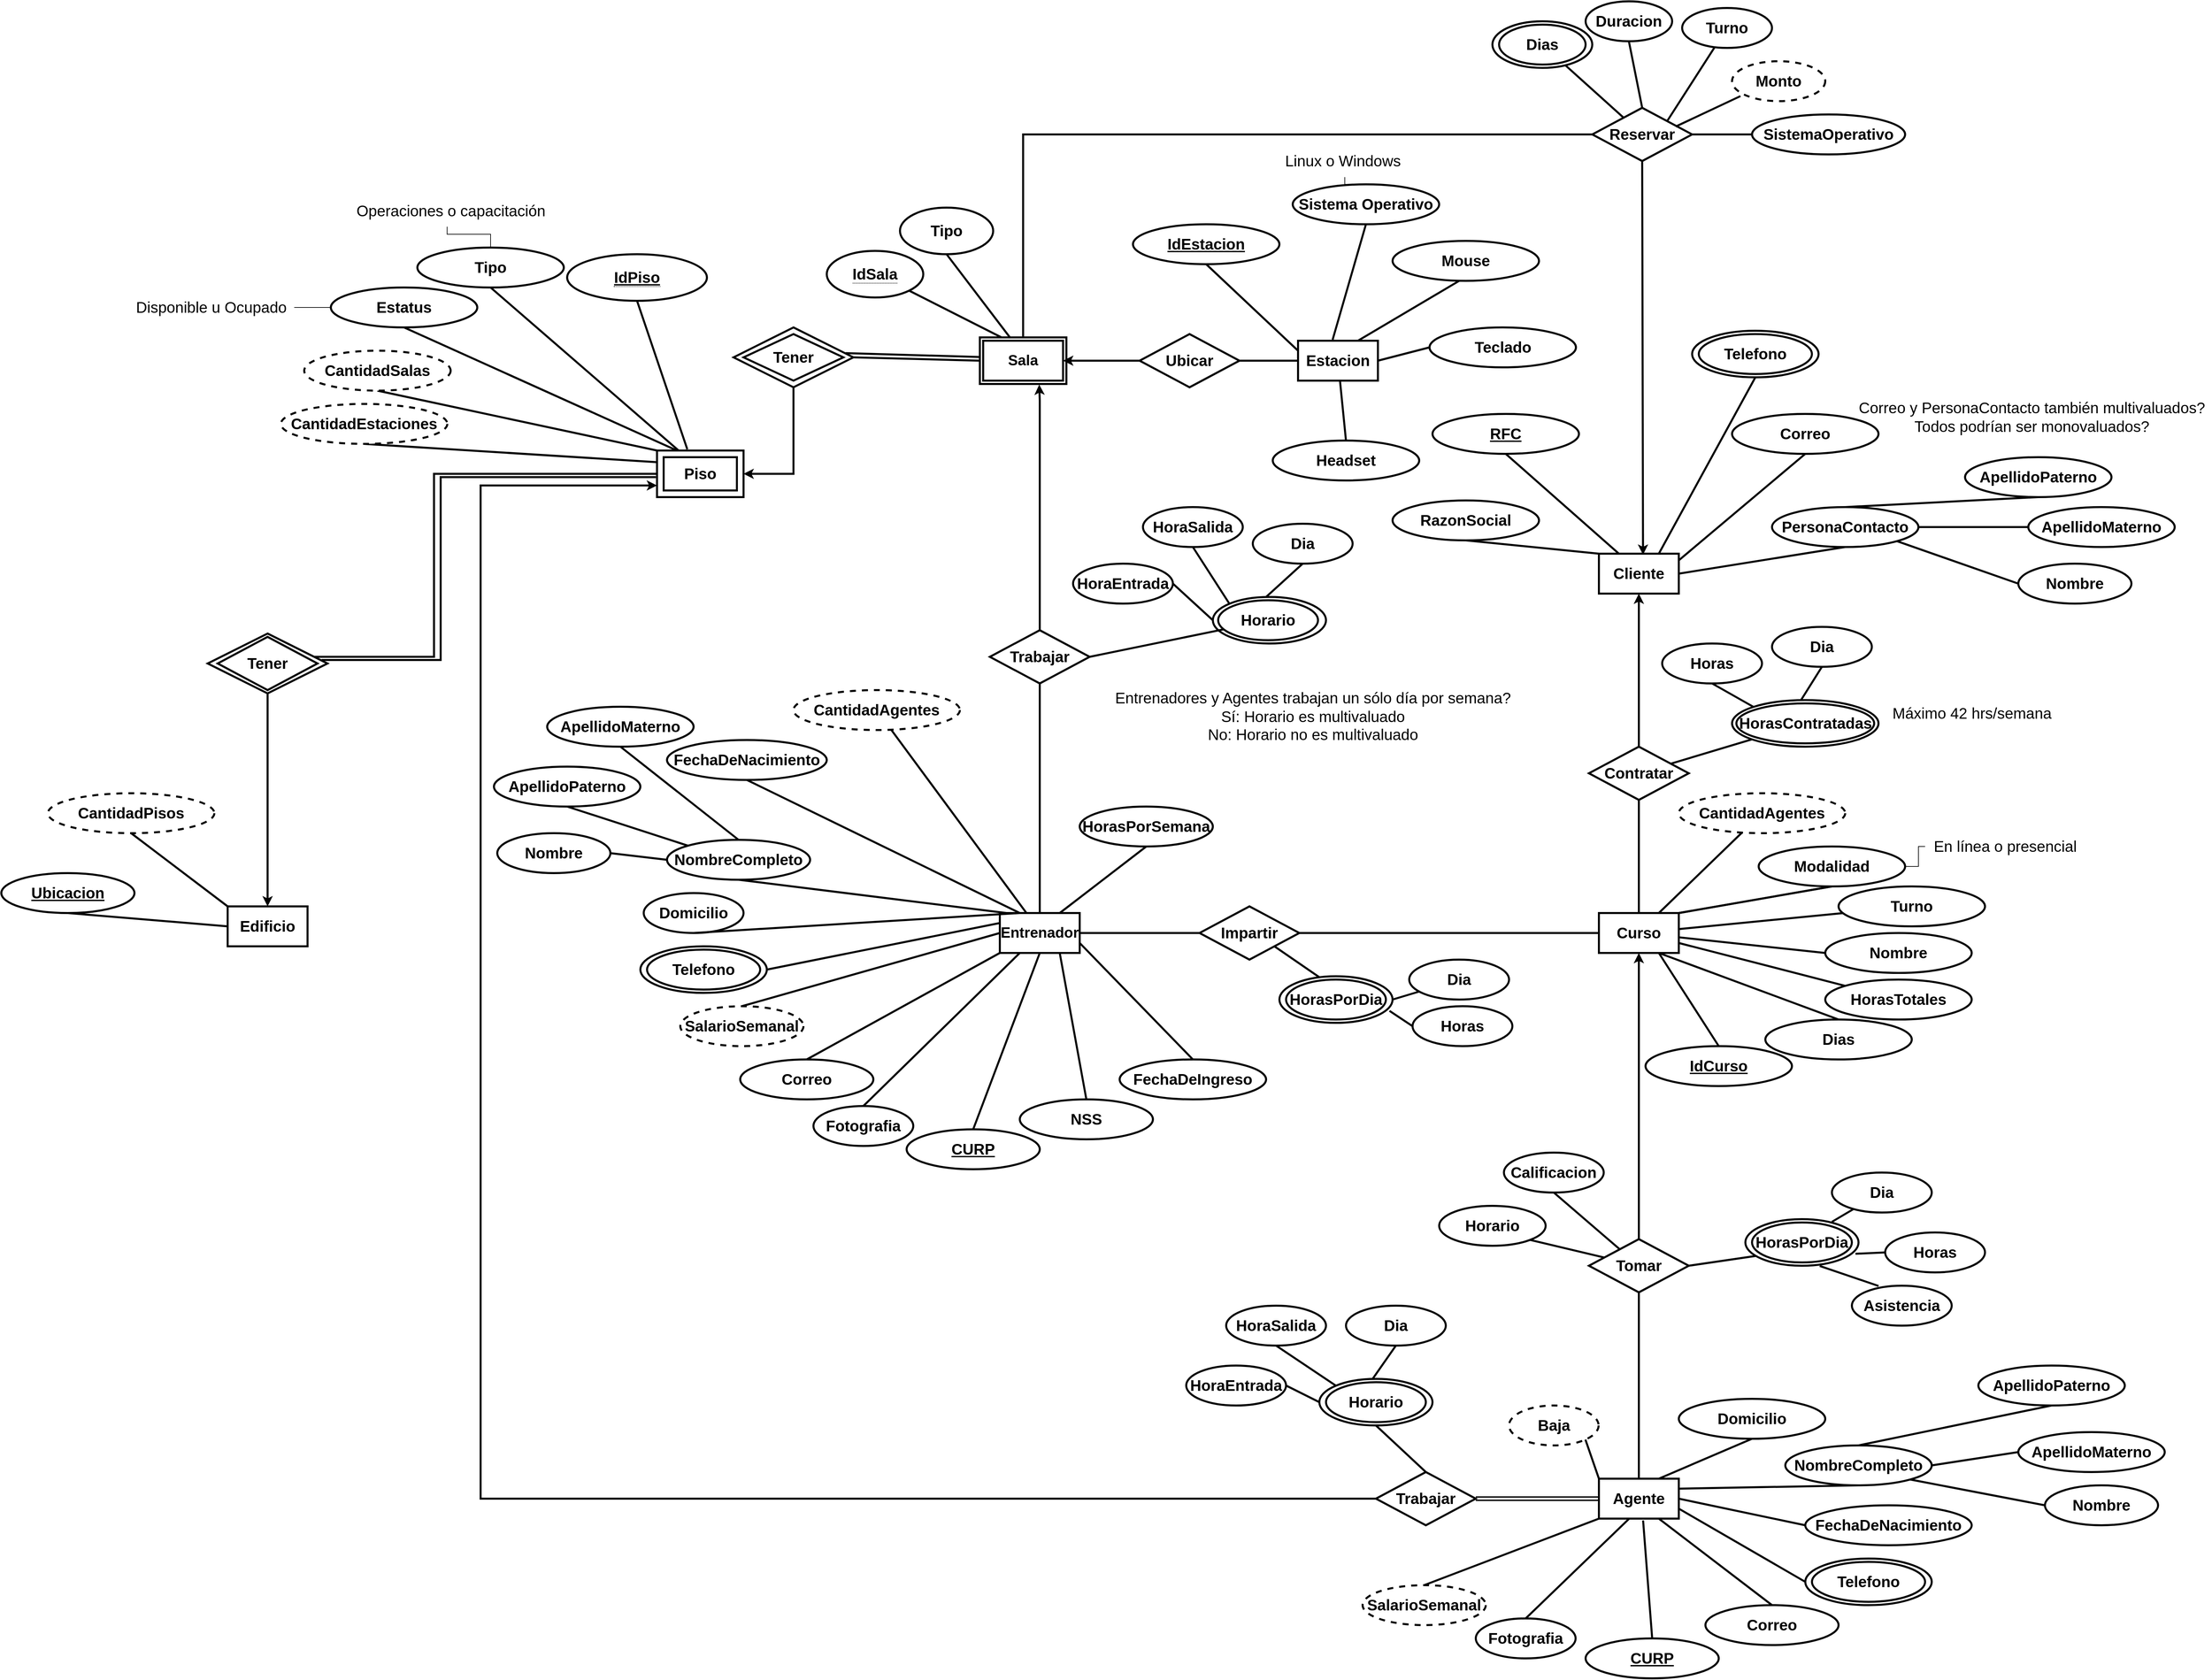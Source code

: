 <mxfile version="20.6.0" type="device"><diagram id="R2lEEEUBdFMjLlhIrx00" name="Page-1"><mxGraphModel dx="5570" dy="3360" grid="1" gridSize="10" guides="1" tooltips="1" connect="1" arrows="1" fold="1" page="1" pageScale="1" pageWidth="850" pageHeight="1100" math="0" shadow="0" extFonts="Permanent Marker^https://fonts.googleapis.com/css?family=Permanent+Marker"><root><mxCell id="0"/><mxCell id="1" parent="0"/><mxCell id="3tnrv-D1CUhTZZVsv0aZ-3" value="&lt;font style=&quot;font-size: 23px;&quot;&gt;Agente&lt;/font&gt;" style="rounded=0;whiteSpace=wrap;html=1;strokeWidth=3;fontStyle=1" parent="1" vertex="1"><mxGeometry x="-390" y="660" width="120" height="60" as="geometry"/></mxCell><mxCell id="3tnrv-D1CUhTZZVsv0aZ-4" value="&lt;font style=&quot;font-size: 23px;&quot;&gt;Edificio&lt;/font&gt;" style="rounded=0;whiteSpace=wrap;html=1;strokeWidth=3;fontStyle=1" parent="1" vertex="1"><mxGeometry x="-2450" y="-200" width="120" height="60" as="geometry"/></mxCell><mxCell id="3tnrv-D1CUhTZZVsv0aZ-5" value="&lt;font style=&quot;font-size: 23px;&quot;&gt;Piso&lt;/font&gt;" style="rounded=0;whiteSpace=wrap;html=1;strokeWidth=3;fontStyle=1" parent="1" vertex="1"><mxGeometry x="-1805" y="-885" width="130" height="70" as="geometry"/></mxCell><mxCell id="3tnrv-D1CUhTZZVsv0aZ-6" value="&lt;font style=&quot;font-size: 22px;&quot;&gt;Entrenador&lt;/font&gt;" style="rounded=0;whiteSpace=wrap;html=1;strokeWidth=3;fontStyle=1" parent="1" vertex="1"><mxGeometry x="-1290" y="-190" width="120" height="60" as="geometry"/></mxCell><mxCell id="3tnrv-D1CUhTZZVsv0aZ-7" value="&lt;font style=&quot;font-size: 23px;&quot;&gt;Curso&lt;/font&gt;" style="rounded=0;whiteSpace=wrap;html=1;strokeWidth=3;fontStyle=1" parent="1" vertex="1"><mxGeometry x="-390" y="-190" width="120" height="60" as="geometry"/></mxCell><mxCell id="3tnrv-D1CUhTZZVsv0aZ-8" value="&lt;font style=&quot;font-size: 23px;&quot;&gt;Cliente&lt;/font&gt;" style="rounded=0;whiteSpace=wrap;html=1;strokeWidth=3;fontStyle=1" parent="1" vertex="1"><mxGeometry x="-390" y="-730" width="120" height="60" as="geometry"/></mxCell><mxCell id="3tnrv-D1CUhTZZVsv0aZ-10" value="&lt;font style=&quot;font-size: 23px;&quot;&gt;Estacion&lt;/font&gt;" style="rounded=0;whiteSpace=wrap;html=1;strokeWidth=3;fontStyle=1" parent="1" vertex="1"><mxGeometry x="-842" y="-1050" width="120" height="60" as="geometry"/></mxCell><mxCell id="3tnrv-D1CUhTZZVsv0aZ-14" value="&lt;span style=&quot;font-size: 23px;&quot;&gt;Impartir&lt;/span&gt;" style="rhombus;whiteSpace=wrap;html=1;strokeWidth=3;fontSize=18;fontStyle=1" parent="1" vertex="1"><mxGeometry x="-990" y="-200" width="150" height="80" as="geometry"/></mxCell><mxCell id="3tnrv-D1CUhTZZVsv0aZ-15" value="" style="endArrow=none;html=1;rounded=0;fontSize=23;exitX=1;exitY=0.5;exitDx=0;exitDy=0;entryX=0;entryY=0.5;entryDx=0;entryDy=0;strokeWidth=3;fontStyle=1" parent="1" source="3tnrv-D1CUhTZZVsv0aZ-6" target="3tnrv-D1CUhTZZVsv0aZ-14" edge="1"><mxGeometry width="50" height="50" relative="1" as="geometry"><mxPoint x="-350" y="-130" as="sourcePoint"/><mxPoint x="-300" y="-180" as="targetPoint"/></mxGeometry></mxCell><mxCell id="3tnrv-D1CUhTZZVsv0aZ-16" value="" style="endArrow=none;html=1;rounded=0;fontSize=23;exitX=1;exitY=0.5;exitDx=0;exitDy=0;entryX=0;entryY=0.5;entryDx=0;entryDy=0;strokeWidth=3;fontStyle=1" parent="1" source="3tnrv-D1CUhTZZVsv0aZ-14" target="3tnrv-D1CUhTZZVsv0aZ-7" edge="1"><mxGeometry width="50" height="50" relative="1" as="geometry"><mxPoint x="-425" y="-20" as="sourcePoint"/><mxPoint x="-270" y="-20" as="targetPoint"/></mxGeometry></mxCell><mxCell id="3tnrv-D1CUhTZZVsv0aZ-19" value="&lt;span style=&quot;font-size: 23px;&quot;&gt;Contratar&lt;/span&gt;" style="rhombus;whiteSpace=wrap;html=1;strokeWidth=3;fontSize=18;fontStyle=1" parent="1" vertex="1"><mxGeometry x="-405" y="-440" width="150" height="80" as="geometry"/></mxCell><mxCell id="3tnrv-D1CUhTZZVsv0aZ-21" value="" style="endArrow=none;html=1;rounded=0;strokeWidth=3;fontSize=23;exitX=0.5;exitY=0;exitDx=0;exitDy=0;entryX=0.5;entryY=1;entryDx=0;entryDy=0;fontStyle=1" parent="1" source="3tnrv-D1CUhTZZVsv0aZ-7" target="3tnrv-D1CUhTZZVsv0aZ-19" edge="1"><mxGeometry width="50" height="50" relative="1" as="geometry"><mxPoint x="-200" y="-450" as="sourcePoint"/><mxPoint x="-210" y="-350" as="targetPoint"/></mxGeometry></mxCell><mxCell id="3tnrv-D1CUhTZZVsv0aZ-23" value="&lt;span style=&quot;font-size: 23px;&quot;&gt;Reservar&lt;/span&gt;" style="rhombus;whiteSpace=wrap;html=1;strokeWidth=3;fontSize=18;fontStyle=1" parent="1" vertex="1"><mxGeometry x="-400" y="-1400" width="150" height="80" as="geometry"/></mxCell><mxCell id="3tnrv-D1CUhTZZVsv0aZ-26" value="" style="endArrow=none;html=1;rounded=0;strokeWidth=3;fontSize=23;entryX=0;entryY=0.5;entryDx=0;entryDy=0;edgeStyle=orthogonalEdgeStyle;fontStyle=1;exitX=0.5;exitY=0;exitDx=0;exitDy=0;" parent="1" source="E67LZV5hZD--g2KkYzAz-131" target="3tnrv-D1CUhTZZVsv0aZ-23" edge="1"><mxGeometry width="50" height="50" relative="1" as="geometry"><mxPoint x="-1710" y="-890" as="sourcePoint"/><mxPoint x="-210" y="-580" as="targetPoint"/><Array as="points"><mxPoint x="-1255" y="-1360"/></Array></mxGeometry></mxCell><mxCell id="3tnrv-D1CUhTZZVsv0aZ-27" value="" style="endArrow=classic;html=1;rounded=0;strokeWidth=3;fontSize=23;exitX=0.5;exitY=1;exitDx=0;exitDy=0;fontStyle=1;entryX=0.552;entryY=0.027;entryDx=0;entryDy=0;entryPerimeter=0;" parent="1" source="3tnrv-D1CUhTZZVsv0aZ-23" target="3tnrv-D1CUhTZZVsv0aZ-8" edge="1"><mxGeometry width="50" height="50" relative="1" as="geometry"><mxPoint x="-450" y="-490" as="sourcePoint"/><mxPoint x="-325" y="-740" as="targetPoint"/></mxGeometry></mxCell><mxCell id="3tnrv-D1CUhTZZVsv0aZ-30" value="&lt;span style=&quot;font-size: 23px;&quot;&gt;Tomar&lt;/span&gt;" style="rhombus;whiteSpace=wrap;html=1;strokeWidth=3;fontSize=18;fontStyle=1" parent="1" vertex="1"><mxGeometry x="-405" y="300" width="150" height="80" as="geometry"/></mxCell><mxCell id="-j_KqwSEhMZi5lBQtxT--32" style="edgeStyle=orthogonalEdgeStyle;rounded=0;orthogonalLoop=1;jettySize=auto;html=1;exitX=1;exitY=0.5;exitDx=0;exitDy=0;entryX=0;entryY=0.5;entryDx=0;entryDy=0;endArrow=none;endFill=0;shape=link;strokeWidth=2;" edge="1" parent="1" source="3tnrv-D1CUhTZZVsv0aZ-32" target="3tnrv-D1CUhTZZVsv0aZ-3"><mxGeometry relative="1" as="geometry"/></mxCell><mxCell id="3tnrv-D1CUhTZZVsv0aZ-32" value="&lt;span style=&quot;font-size: 23px;&quot;&gt;Trabajar&lt;/span&gt;" style="rhombus;whiteSpace=wrap;html=1;strokeWidth=3;fontSize=18;fontStyle=1" parent="1" vertex="1"><mxGeometry x="-725" y="650" width="150" height="80" as="geometry"/></mxCell><mxCell id="3tnrv-D1CUhTZZVsv0aZ-33" value="" style="endArrow=classic;html=1;rounded=0;strokeWidth=3;fontSize=23;exitX=0;exitY=0.5;exitDx=0;exitDy=0;edgeStyle=elbowEdgeStyle;fontStyle=1;entryX=0;entryY=0.75;entryDx=0;entryDy=0;" parent="1" source="3tnrv-D1CUhTZZVsv0aZ-32" target="3tnrv-D1CUhTZZVsv0aZ-5" edge="1"><mxGeometry width="50" height="50" relative="1" as="geometry"><mxPoint x="-170" y="40" as="sourcePoint"/><mxPoint x="-1550" y="-510" as="targetPoint"/><Array as="points"><mxPoint x="-2070" y="650"/><mxPoint x="-2100" y="550"/><mxPoint x="-2190" y="70"/><mxPoint x="-1760" y="-530"/><mxPoint x="-2200" y="-530"/><mxPoint x="-2200" y="460"/><mxPoint x="-1790" y="90"/><mxPoint x="-1760" y="370"/></Array></mxGeometry></mxCell><mxCell id="3tnrv-D1CUhTZZVsv0aZ-34" value="" style="endArrow=classic;html=1;rounded=0;strokeWidth=3;fontSize=23;exitX=0.5;exitY=0;exitDx=0;exitDy=0;entryX=0.5;entryY=1;entryDx=0;entryDy=0;edgeStyle=elbowEdgeStyle;elbow=vertical;fontStyle=1" parent="1" source="3tnrv-D1CUhTZZVsv0aZ-30" target="3tnrv-D1CUhTZZVsv0aZ-7" edge="1"><mxGeometry width="50" height="50" relative="1" as="geometry"><mxPoint x="-50" y="-90" as="sourcePoint"/><mxPoint y="-140" as="targetPoint"/></mxGeometry></mxCell><mxCell id="3tnrv-D1CUhTZZVsv0aZ-36" value="" style="endArrow=none;html=1;rounded=0;strokeWidth=3;fontSize=23;exitX=0.5;exitY=0;exitDx=0;exitDy=0;entryX=0.5;entryY=1;entryDx=0;entryDy=0;fontStyle=1" parent="1" source="3tnrv-D1CUhTZZVsv0aZ-3" target="3tnrv-D1CUhTZZVsv0aZ-30" edge="1"><mxGeometry width="50" height="50" relative="1" as="geometry"><mxPoint x="-335" y="190" as="sourcePoint"/><mxPoint x="-345" y="480" as="targetPoint"/></mxGeometry></mxCell><mxCell id="3tnrv-D1CUhTZZVsv0aZ-38" value="NombreCompleto" style="ellipse;whiteSpace=wrap;html=1;strokeWidth=3;fontSize=23;fontStyle=1" parent="1" vertex="1"><mxGeometry x="-1790" y="-300" width="215" height="60" as="geometry"/></mxCell><mxCell id="3tnrv-D1CUhTZZVsv0aZ-40" value="Domicilio" style="ellipse;whiteSpace=wrap;html=1;strokeWidth=3;fontSize=23;fontStyle=1" parent="1" vertex="1"><mxGeometry x="-1825" y="-220" width="150" height="60" as="geometry"/></mxCell><mxCell id="3tnrv-D1CUhTZZVsv0aZ-41" value="FechaDeNacimiento" style="ellipse;whiteSpace=wrap;html=1;strokeWidth=3;fontSize=23;fontStyle=1" parent="1" vertex="1"><mxGeometry x="-1790" y="-450" width="240" height="60" as="geometry"/></mxCell><mxCell id="3tnrv-D1CUhTZZVsv0aZ-42" value="" style="ellipse;whiteSpace=wrap;html=1;strokeWidth=3;fontSize=23;fontStyle=1" parent="1" vertex="1"><mxGeometry x="-1830" y="-140" width="190" height="70" as="geometry"/></mxCell><mxCell id="3tnrv-D1CUhTZZVsv0aZ-43" value="Telefono" style="ellipse;whiteSpace=wrap;html=1;strokeWidth=3;fontSize=23;fontStyle=1" parent="1" vertex="1"><mxGeometry x="-1820" y="-135" width="170" height="60" as="geometry"/></mxCell><mxCell id="3tnrv-D1CUhTZZVsv0aZ-44" value="Correo" style="ellipse;whiteSpace=wrap;html=1;strokeWidth=3;fontSize=23;fontStyle=1" parent="1" vertex="1"><mxGeometry x="-1680" y="30" width="200" height="60" as="geometry"/></mxCell><mxCell id="3tnrv-D1CUhTZZVsv0aZ-45" value="&lt;u&gt;CURP&lt;/u&gt;" style="ellipse;whiteSpace=wrap;html=1;strokeWidth=3;fontSize=23;fontStyle=1" parent="1" vertex="1"><mxGeometry x="-1430" y="135" width="200" height="60" as="geometry"/></mxCell><mxCell id="3tnrv-D1CUhTZZVsv0aZ-46" value="NSS" style="ellipse;whiteSpace=wrap;html=1;strokeWidth=3;fontSize=23;fontStyle=1" parent="1" vertex="1"><mxGeometry x="-1260" y="90" width="200" height="60" as="geometry"/></mxCell><mxCell id="3tnrv-D1CUhTZZVsv0aZ-47" value="Fotografia" style="ellipse;whiteSpace=wrap;html=1;strokeWidth=3;fontSize=23;fontStyle=1" parent="1" vertex="1"><mxGeometry x="-1570" y="100" width="150" height="60" as="geometry"/></mxCell><mxCell id="3tnrv-D1CUhTZZVsv0aZ-48" value="SalarioSemanal" style="ellipse;whiteSpace=wrap;html=1;strokeWidth=3;fontSize=23;fontStyle=1;dashed=1;" parent="1" vertex="1"><mxGeometry x="-1770" y="-50" width="185" height="60" as="geometry"/></mxCell><mxCell id="3tnrv-D1CUhTZZVsv0aZ-50" value="" style="endArrow=none;html=1;rounded=0;strokeWidth=3;fontSize=23;elbow=vertical;entryX=0.25;entryY=0;entryDx=0;entryDy=0;exitX=0.5;exitY=1;exitDx=0;exitDy=0;fontStyle=1" parent="1" source="3tnrv-D1CUhTZZVsv0aZ-41" target="3tnrv-D1CUhTZZVsv0aZ-6" edge="1"><mxGeometry width="50" height="50" relative="1" as="geometry"><mxPoint x="-1170" y="100" as="sourcePoint"/><mxPoint x="-1130" y="50" as="targetPoint"/></mxGeometry></mxCell><mxCell id="3tnrv-D1CUhTZZVsv0aZ-51" value="" style="endArrow=none;html=1;rounded=0;strokeWidth=3;fontSize=23;elbow=vertical;entryX=0.5;entryY=1;entryDx=0;entryDy=0;fontStyle=1" parent="1" target="3tnrv-D1CUhTZZVsv0aZ-38" edge="1"><mxGeometry width="50" height="50" relative="1" as="geometry"><mxPoint x="-1280" y="-190" as="sourcePoint"/><mxPoint x="-1225" y="-170" as="targetPoint"/></mxGeometry></mxCell><mxCell id="3tnrv-D1CUhTZZVsv0aZ-52" value="" style="endArrow=none;html=1;rounded=0;strokeWidth=3;fontSize=23;elbow=vertical;entryX=0.5;entryY=1;entryDx=0;entryDy=0;exitX=0.25;exitY=0;exitDx=0;exitDy=0;fontStyle=1" parent="1" source="3tnrv-D1CUhTZZVsv0aZ-6" target="3tnrv-D1CUhTZZVsv0aZ-40" edge="1"><mxGeometry width="50" height="50" relative="1" as="geometry"><mxPoint x="-1230" y="-160" as="sourcePoint"/><mxPoint x="-1380" y="-320" as="targetPoint"/></mxGeometry></mxCell><mxCell id="3tnrv-D1CUhTZZVsv0aZ-53" value="" style="endArrow=none;html=1;rounded=0;strokeWidth=3;fontSize=23;elbow=vertical;entryX=1;entryY=0.5;entryDx=0;entryDy=0;exitX=0;exitY=0.25;exitDx=0;exitDy=0;fontStyle=1" parent="1" source="3tnrv-D1CUhTZZVsv0aZ-6" target="3tnrv-D1CUhTZZVsv0aZ-42" edge="1"><mxGeometry width="50" height="50" relative="1" as="geometry"><mxPoint x="-1225" y="-170.0" as="sourcePoint"/><mxPoint x="-1545" y="-260.0" as="targetPoint"/></mxGeometry></mxCell><mxCell id="3tnrv-D1CUhTZZVsv0aZ-54" value="" style="endArrow=none;html=1;rounded=0;strokeWidth=3;fontSize=23;elbow=vertical;entryX=0.5;entryY=0;entryDx=0;entryDy=0;exitX=0;exitY=0.5;exitDx=0;exitDy=0;fontStyle=1" parent="1" source="3tnrv-D1CUhTZZVsv0aZ-6" target="3tnrv-D1CUhTZZVsv0aZ-48" edge="1"><mxGeometry width="50" height="50" relative="1" as="geometry"><mxPoint x="-1285" y="-170.0" as="sourcePoint"/><mxPoint x="-1550" y="-175.0" as="targetPoint"/></mxGeometry></mxCell><mxCell id="3tnrv-D1CUhTZZVsv0aZ-55" value="" style="endArrow=none;html=1;rounded=0;strokeWidth=3;fontSize=23;elbow=vertical;entryX=0.5;entryY=0;entryDx=0;entryDy=0;exitX=0;exitY=1;exitDx=0;exitDy=0;fontStyle=1" parent="1" source="3tnrv-D1CUhTZZVsv0aZ-6" target="3tnrv-D1CUhTZZVsv0aZ-44" edge="1"><mxGeometry width="50" height="50" relative="1" as="geometry"><mxPoint x="-1285" y="-140.0" as="sourcePoint"/><mxPoint x="-1550.0" y="-80.0" as="targetPoint"/></mxGeometry></mxCell><mxCell id="3tnrv-D1CUhTZZVsv0aZ-56" value="" style="endArrow=none;html=1;rounded=0;strokeWidth=3;fontSize=23;elbow=vertical;entryX=0.5;entryY=0;entryDx=0;entryDy=0;exitX=0.25;exitY=1;exitDx=0;exitDy=0;fontStyle=1" parent="1" source="3tnrv-D1CUhTZZVsv0aZ-6" target="3tnrv-D1CUhTZZVsv0aZ-47" edge="1"><mxGeometry width="50" height="50" relative="1" as="geometry"><mxPoint x="-1285" y="-110.0" as="sourcePoint"/><mxPoint x="-1545" y="-20" as="targetPoint"/></mxGeometry></mxCell><mxCell id="3tnrv-D1CUhTZZVsv0aZ-57" value="" style="endArrow=none;html=1;rounded=0;strokeWidth=3;fontSize=23;elbow=vertical;entryX=0.5;entryY=0;entryDx=0;entryDy=0;exitX=0.5;exitY=1;exitDx=0;exitDy=0;fontStyle=1" parent="1" source="3tnrv-D1CUhTZZVsv0aZ-6" target="3tnrv-D1CUhTZZVsv0aZ-45" edge="1"><mxGeometry width="50" height="50" relative="1" as="geometry"><mxPoint x="-1200" y="-50" as="sourcePoint"/><mxPoint x="-1485" y="60" as="targetPoint"/></mxGeometry></mxCell><mxCell id="3tnrv-D1CUhTZZVsv0aZ-58" value="" style="endArrow=none;html=1;rounded=0;strokeWidth=3;fontSize=23;elbow=vertical;entryX=0.5;entryY=0;entryDx=0;entryDy=0;exitX=0.75;exitY=1;exitDx=0;exitDy=0;fontStyle=1" parent="1" source="3tnrv-D1CUhTZZVsv0aZ-6" target="3tnrv-D1CUhTZZVsv0aZ-46" edge="1"><mxGeometry width="50" height="50" relative="1" as="geometry"><mxPoint x="-1225" y="-110.0" as="sourcePoint"/><mxPoint x="-1350" y="140" as="targetPoint"/></mxGeometry></mxCell><mxCell id="3tnrv-D1CUhTZZVsv0aZ-59" value="FechaDeIngreso" style="ellipse;whiteSpace=wrap;html=1;strokeWidth=3;fontSize=23;fontStyle=1" parent="1" vertex="1"><mxGeometry x="-1110" y="30" width="220" height="60" as="geometry"/></mxCell><mxCell id="3tnrv-D1CUhTZZVsv0aZ-60" value="" style="endArrow=none;html=1;rounded=0;strokeWidth=3;fontSize=23;elbow=vertical;entryX=0.5;entryY=0;entryDx=0;entryDy=0;exitX=1;exitY=0.75;exitDx=0;exitDy=0;fontStyle=1" parent="1" source="3tnrv-D1CUhTZZVsv0aZ-6" target="3tnrv-D1CUhTZZVsv0aZ-59" edge="1"><mxGeometry width="50" height="50" relative="1" as="geometry"><mxPoint x="-1190" y="-120" as="sourcePoint"/><mxPoint x="-1010" y="30" as="targetPoint"/></mxGeometry></mxCell><mxCell id="3tnrv-D1CUhTZZVsv0aZ-63" value="" style="endArrow=none;html=1;rounded=0;strokeWidth=3;fontSize=23;elbow=vertical;entryX=0.387;entryY=0.033;entryDx=0;entryDy=0;exitX=1;exitY=1;exitDx=0;exitDy=0;fontStyle=1;entryPerimeter=0;" parent="1" source="3tnrv-D1CUhTZZVsv0aZ-14" target="DnDrkKna5AhG_Iy5o6PC-62" edge="1"><mxGeometry width="50" height="50" relative="1" as="geometry"><mxPoint x="-1250" y="-135.0" as="sourcePoint"/><mxPoint x="-795" y="-70" as="targetPoint"/></mxGeometry></mxCell><mxCell id="E67LZV5hZD--g2KkYzAz-5" value="Domicilio" style="ellipse;whiteSpace=wrap;html=1;strokeWidth=3;fontSize=23;fontStyle=1" parent="1" vertex="1"><mxGeometry x="-270" y="540" width="220" height="60" as="geometry"/></mxCell><mxCell id="E67LZV5hZD--g2KkYzAz-7" value="NombreCompleto" style="ellipse;whiteSpace=wrap;html=1;strokeWidth=3;fontSize=23;fontStyle=1" parent="1" vertex="1"><mxGeometry x="-110" y="610" width="220" height="60" as="geometry"/></mxCell><mxCell id="E67LZV5hZD--g2KkYzAz-8" value="FechaDeNacimiento" style="ellipse;whiteSpace=wrap;html=1;strokeWidth=3;fontSize=23;fontStyle=1" parent="1" vertex="1"><mxGeometry x="-80" y="700" width="250" height="60" as="geometry"/></mxCell><mxCell id="E67LZV5hZD--g2KkYzAz-10" value="Horario" style="ellipse;whiteSpace=wrap;html=1;strokeWidth=3;fontSize=23;fontStyle=1" parent="1" vertex="1"><mxGeometry x="-630" y="250" width="160" height="60" as="geometry"/></mxCell><mxCell id="E67LZV5hZD--g2KkYzAz-13" value="Correo" style="ellipse;whiteSpace=wrap;html=1;strokeWidth=3;fontSize=23;fontStyle=1" parent="1" vertex="1"><mxGeometry x="-230" y="850" width="200" height="60" as="geometry"/></mxCell><mxCell id="E67LZV5hZD--g2KkYzAz-15" value="&lt;u&gt;CURP&lt;/u&gt;" style="ellipse;whiteSpace=wrap;html=1;strokeWidth=3;fontSize=23;fontStyle=1" parent="1" vertex="1"><mxGeometry x="-410" y="900" width="200" height="60" as="geometry"/></mxCell><mxCell id="E67LZV5hZD--g2KkYzAz-16" value="Fotografia" style="ellipse;whiteSpace=wrap;html=1;strokeWidth=3;fontSize=23;fontStyle=1" parent="1" vertex="1"><mxGeometry x="-575" y="870" width="150" height="60" as="geometry"/></mxCell><mxCell id="E67LZV5hZD--g2KkYzAz-20" value="" style="endArrow=none;html=1;rounded=0;strokeWidth=3;fontSize=23;entryX=0.5;entryY=1;entryDx=0;entryDy=0;exitX=0.75;exitY=0;exitDx=0;exitDy=0;fontStyle=1" parent="1" source="3tnrv-D1CUhTZZVsv0aZ-3" target="E67LZV5hZD--g2KkYzAz-5" edge="1"><mxGeometry width="50" height="50" relative="1" as="geometry"><mxPoint x="-310" y="620" as="sourcePoint"/><mxPoint x="-310.0" y="260" as="targetPoint"/></mxGeometry></mxCell><mxCell id="E67LZV5hZD--g2KkYzAz-21" value="" style="endArrow=none;html=1;rounded=0;strokeWidth=3;fontSize=23;entryX=0.5;entryY=1;entryDx=0;entryDy=0;exitX=1;exitY=0.25;exitDx=0;exitDy=0;fontStyle=1" parent="1" source="3tnrv-D1CUhTZZVsv0aZ-3" target="E67LZV5hZD--g2KkYzAz-7" edge="1"><mxGeometry width="50" height="50" relative="1" as="geometry"><mxPoint x="-290" y="670" as="sourcePoint"/><mxPoint x="-150" y="610" as="targetPoint"/></mxGeometry></mxCell><mxCell id="E67LZV5hZD--g2KkYzAz-22" value="" style="endArrow=none;html=1;rounded=0;strokeWidth=3;fontSize=23;entryX=0;entryY=0.5;entryDx=0;entryDy=0;exitX=1;exitY=0.5;exitDx=0;exitDy=0;fontStyle=1" parent="1" source="3tnrv-D1CUhTZZVsv0aZ-3" target="E67LZV5hZD--g2KkYzAz-8" edge="1"><mxGeometry width="50" height="50" relative="1" as="geometry"><mxPoint x="-260" y="685" as="sourcePoint"/><mxPoint x="10" y="680" as="targetPoint"/></mxGeometry></mxCell><mxCell id="E67LZV5hZD--g2KkYzAz-23" value="" style="endArrow=none;html=1;rounded=0;strokeWidth=3;fontSize=23;entryX=0.553;entryY=1.045;entryDx=0;entryDy=0;exitX=0.5;exitY=0;exitDx=0;exitDy=0;entryPerimeter=0;fontStyle=1" parent="1" source="E67LZV5hZD--g2KkYzAz-15" target="3tnrv-D1CUhTZZVsv0aZ-3" edge="1"><mxGeometry width="50" height="50" relative="1" as="geometry"><mxPoint x="-260" y="700" as="sourcePoint"/><mxPoint x="-70" y="740" as="targetPoint"/></mxGeometry></mxCell><mxCell id="E67LZV5hZD--g2KkYzAz-24" value="" style="endArrow=none;html=1;rounded=0;strokeWidth=3;fontSize=23;entryX=0.5;entryY=0;entryDx=0;entryDy=0;exitX=0.75;exitY=1;exitDx=0;exitDy=0;fontStyle=1" parent="1" source="3tnrv-D1CUhTZZVsv0aZ-3" target="E67LZV5hZD--g2KkYzAz-13" edge="1"><mxGeometry width="50" height="50" relative="1" as="geometry"><mxPoint x="-250" y="710" as="sourcePoint"/><mxPoint x="-60" y="750" as="targetPoint"/></mxGeometry></mxCell><mxCell id="E67LZV5hZD--g2KkYzAz-25" value="" style="endArrow=none;html=1;rounded=0;strokeWidth=3;fontSize=23;exitX=1;exitY=0.75;exitDx=0;exitDy=0;entryX=0;entryY=0.5;entryDx=0;entryDy=0;fontStyle=1" parent="1" source="3tnrv-D1CUhTZZVsv0aZ-3" target="E67LZV5hZD--g2KkYzAz-27" edge="1"><mxGeometry width="50" height="50" relative="1" as="geometry"><mxPoint x="-240" y="720" as="sourcePoint"/><mxPoint x="-90" y="800" as="targetPoint"/></mxGeometry></mxCell><mxCell id="E67LZV5hZD--g2KkYzAz-26" value="" style="endArrow=none;html=1;rounded=0;strokeWidth=3;fontSize=23;entryX=0.5;entryY=0;entryDx=0;entryDy=0;exitX=0.383;exitY=0.993;exitDx=0;exitDy=0;exitPerimeter=0;fontStyle=1" parent="1" source="3tnrv-D1CUhTZZVsv0aZ-3" target="E67LZV5hZD--g2KkYzAz-16" edge="1"><mxGeometry width="50" height="50" relative="1" as="geometry"><mxPoint x="-230" y="730" as="sourcePoint"/><mxPoint x="-40" y="770" as="targetPoint"/></mxGeometry></mxCell><mxCell id="E67LZV5hZD--g2KkYzAz-27" value="" style="ellipse;whiteSpace=wrap;html=1;strokeWidth=3;fontSize=23;fontStyle=1" parent="1" vertex="1"><mxGeometry x="-80" y="780" width="190" height="70" as="geometry"/></mxCell><mxCell id="E67LZV5hZD--g2KkYzAz-28" value="Telefono" style="ellipse;whiteSpace=wrap;html=1;strokeWidth=3;fontSize=23;fontStyle=1" parent="1" vertex="1"><mxGeometry x="-70" y="785" width="170" height="60" as="geometry"/></mxCell><mxCell id="E67LZV5hZD--g2KkYzAz-30" value="" style="endArrow=none;html=1;rounded=0;strokeWidth=3;fontSize=23;elbow=vertical;exitX=1;exitY=1;exitDx=0;exitDy=0;fontStyle=1" parent="1" source="E67LZV5hZD--g2KkYzAz-10" target="3tnrv-D1CUhTZZVsv0aZ-30" edge="1"><mxGeometry width="50" height="50" relative="1" as="geometry"><mxPoint x="-867.5" y="-130" as="sourcePoint"/><mxPoint x="-785" y="-60" as="targetPoint"/></mxGeometry></mxCell><mxCell id="E67LZV5hZD--g2KkYzAz-33" value="&lt;u&gt;Ubicacion&lt;/u&gt;" style="ellipse;whiteSpace=wrap;html=1;strokeWidth=3;fontSize=23;fontStyle=1" parent="1" vertex="1"><mxGeometry x="-2790" y="-250" width="200" height="60" as="geometry"/></mxCell><mxCell id="E67LZV5hZD--g2KkYzAz-38" value="" style="endArrow=none;html=1;rounded=0;strokeWidth=3;fontSize=23;elbow=vertical;entryX=0.5;entryY=1;entryDx=0;entryDy=0;exitX=0;exitY=0.5;exitDx=0;exitDy=0;fontStyle=1" parent="1" source="3tnrv-D1CUhTZZVsv0aZ-4" target="E67LZV5hZD--g2KkYzAz-33" edge="1"><mxGeometry width="50" height="50" relative="1" as="geometry"><mxPoint x="-1905" y="-860" as="sourcePoint"/><mxPoint x="-2035" y="-600" as="targetPoint"/></mxGeometry></mxCell><mxCell id="E67LZV5hZD--g2KkYzAz-39" value="" style="endArrow=none;html=1;rounded=0;strokeWidth=3;fontSize=23;elbow=vertical;entryX=0.5;entryY=1;entryDx=0;entryDy=0;exitX=0;exitY=0;exitDx=0;exitDy=0;fontStyle=1" parent="1" source="3tnrv-D1CUhTZZVsv0aZ-4" target="Qm0YIdSIWJDULUYblHwD-3" edge="1"><mxGeometry width="50" height="50" relative="1" as="geometry"><mxPoint x="-1615" y="-260" as="sourcePoint"/><mxPoint x="-2190" y="-250" as="targetPoint"/></mxGeometry></mxCell><mxCell id="E67LZV5hZD--g2KkYzAz-42" value="" style="endArrow=none;html=1;rounded=0;strokeWidth=3;fontSize=23;elbow=vertical;entryX=0;entryY=0;entryDx=0;entryDy=0;exitX=0.5;exitY=1;exitDx=0;exitDy=0;fontStyle=1" parent="1" source="E67LZV5hZD--g2KkYzAz-64" target="3tnrv-D1CUhTZZVsv0aZ-5" edge="1"><mxGeometry width="50" height="50" relative="1" as="geometry"><mxPoint x="-2065" y="-965" as="sourcePoint"/><mxPoint x="-2100" y="-495" as="targetPoint"/></mxGeometry></mxCell><mxCell id="E67LZV5hZD--g2KkYzAz-43" value="" style="endArrow=none;html=1;rounded=0;strokeWidth=3;fontSize=23;elbow=vertical;entryX=0;entryY=0.25;entryDx=0;entryDy=0;exitX=0.5;exitY=1;exitDx=0;exitDy=0;fontStyle=1" parent="1" source="E67LZV5hZD--g2KkYzAz-66" target="3tnrv-D1CUhTZZVsv0aZ-5" edge="1"><mxGeometry width="50" height="50" relative="1" as="geometry"><mxPoint x="-2135" y="-885" as="sourcePoint"/><mxPoint x="-1750" y="-875" as="targetPoint"/></mxGeometry></mxCell><mxCell id="-j_KqwSEhMZi5lBQtxT--17" style="edgeStyle=orthogonalEdgeStyle;rounded=0;orthogonalLoop=1;jettySize=auto;html=1;exitX=0.5;exitY=0;exitDx=0;exitDy=0;entryX=0.483;entryY=1.092;entryDx=0;entryDy=0;entryPerimeter=0;endArrow=none;endFill=0;" edge="1" parent="1" source="E67LZV5hZD--g2KkYzAz-44" target="-j_KqwSEhMZi5lBQtxT--15"><mxGeometry relative="1" as="geometry"/></mxCell><mxCell id="E67LZV5hZD--g2KkYzAz-44" value="Tipo" style="ellipse;whiteSpace=wrap;html=1;strokeWidth=3;fontSize=23;fontStyle=1" parent="1" vertex="1"><mxGeometry x="-2165" y="-1190" width="220" height="60" as="geometry"/></mxCell><mxCell id="E67LZV5hZD--g2KkYzAz-45" value="" style="endArrow=none;html=1;rounded=0;strokeWidth=3;fontSize=23;elbow=vertical;entryX=0.5;entryY=1;entryDx=0;entryDy=0;exitX=0.25;exitY=0;exitDx=0;exitDy=0;fontStyle=1" parent="1" source="3tnrv-D1CUhTZZVsv0aZ-5" target="E67LZV5hZD--g2KkYzAz-44" edge="1"><mxGeometry width="50" height="50" relative="1" as="geometry"><mxPoint x="-1725" y="-885" as="sourcePoint"/><mxPoint x="-1235" y="-835" as="targetPoint"/><Array as="points"/></mxGeometry></mxCell><mxCell id="E67LZV5hZD--g2KkYzAz-47" value="&lt;span style=&quot;font-size: 23px;&quot;&gt;Tener&lt;/span&gt;" style="rhombus;whiteSpace=wrap;html=1;strokeWidth=3;fontSize=18;fontStyle=1" parent="1" vertex="1"><mxGeometry x="-2480" y="-610" width="180" height="90" as="geometry"/></mxCell><mxCell id="E67LZV5hZD--g2KkYzAz-49" value="" style="endArrow=classic;html=1;rounded=0;strokeWidth=3;fontSize=23;exitX=0.5;exitY=1;exitDx=0;exitDy=0;edgeStyle=orthogonalEdgeStyle;elbow=vertical;fontStyle=1;entryX=0.5;entryY=0;entryDx=0;entryDy=0;" parent="1" source="E67LZV5hZD--g2KkYzAz-47" target="3tnrv-D1CUhTZZVsv0aZ-4" edge="1"><mxGeometry width="50" height="50" relative="1" as="geometry"><mxPoint x="-2100" y="490" as="sourcePoint"/><mxPoint x="-2350" y="-270" as="targetPoint"/><Array as="points"/></mxGeometry></mxCell><mxCell id="E67LZV5hZD--g2KkYzAz-58" value="&lt;span style=&quot;font-size: 23px;&quot;&gt;Tener&lt;/span&gt;" style="rhombus;whiteSpace=wrap;html=1;strokeWidth=3;fontSize=18;fontStyle=1" parent="1" vertex="1"><mxGeometry x="-2465" y="-605" width="150" height="80" as="geometry"/></mxCell><mxCell id="E67LZV5hZD--g2KkYzAz-59" value="&lt;font style=&quot;font-size: 23px;&quot;&gt;Piso&lt;/font&gt;" style="rounded=0;whiteSpace=wrap;html=1;strokeWidth=3;fontStyle=1" parent="1" vertex="1"><mxGeometry x="-1795" y="-875" width="110" height="50" as="geometry"/></mxCell><mxCell id="-j_KqwSEhMZi5lBQtxT--16" style="edgeStyle=orthogonalEdgeStyle;rounded=0;orthogonalLoop=1;jettySize=auto;html=1;exitX=0;exitY=0.5;exitDx=0;exitDy=0;endArrow=none;endFill=0;" edge="1" parent="1" source="E67LZV5hZD--g2KkYzAz-61" target="-j_KqwSEhMZi5lBQtxT--14"><mxGeometry relative="1" as="geometry"/></mxCell><mxCell id="E67LZV5hZD--g2KkYzAz-61" value="Estatus" style="ellipse;whiteSpace=wrap;html=1;strokeWidth=3;fontSize=23;fontStyle=1" parent="1" vertex="1"><mxGeometry x="-2295" y="-1130" width="220" height="60" as="geometry"/></mxCell><mxCell id="E67LZV5hZD--g2KkYzAz-62" value="" style="endArrow=none;html=1;rounded=0;strokeWidth=3;fontSize=23;elbow=vertical;exitX=0.5;exitY=1;exitDx=0;exitDy=0;fontStyle=1" parent="1" source="E67LZV5hZD--g2KkYzAz-61" edge="1"><mxGeometry width="50" height="50" relative="1" as="geometry"><mxPoint x="-1850" y="-1015" as="sourcePoint"/><mxPoint x="-1775" y="-885" as="targetPoint"/></mxGeometry></mxCell><mxCell id="E67LZV5hZD--g2KkYzAz-64" value="&lt;span style=&quot;&quot;&gt;&lt;font style=&quot;font-size: 23px;&quot;&gt;CantidadSalas&lt;/font&gt;&lt;/span&gt;" style="ellipse;whiteSpace=wrap;html=1;align=center;strokeWidth=3;fontSize=16;fontStyle=1;dashed=1;" parent="1" vertex="1"><mxGeometry x="-2335" y="-1035" width="220" height="60" as="geometry"/></mxCell><mxCell id="E67LZV5hZD--g2KkYzAz-66" value="&lt;span style=&quot;&quot;&gt;&lt;font style=&quot;font-size: 23px;&quot;&gt;CantidadEstaciones&lt;/font&gt;&lt;/span&gt;" style="ellipse;whiteSpace=wrap;html=1;align=center;strokeWidth=3;fontSize=16;fontStyle=1;dashed=1;" parent="1" vertex="1"><mxGeometry x="-2370" y="-955" width="250" height="60" as="geometry"/></mxCell><mxCell id="E67LZV5hZD--g2KkYzAz-67" value="SistemaOperativo" style="ellipse;whiteSpace=wrap;html=1;strokeWidth=3;fontSize=23;fontStyle=1" parent="1" vertex="1"><mxGeometry x="-160" y="-1390" width="230" height="60" as="geometry"/></mxCell><mxCell id="E67LZV5hZD--g2KkYzAz-68" value="Mouse" style="ellipse;whiteSpace=wrap;html=1;strokeWidth=3;fontSize=23;fontStyle=1" parent="1" vertex="1"><mxGeometry x="-700" y="-1200" width="220" height="60" as="geometry"/></mxCell><mxCell id="E67LZV5hZD--g2KkYzAz-69" value="Teclado" style="ellipse;whiteSpace=wrap;html=1;strokeWidth=3;fontSize=23;fontStyle=1" parent="1" vertex="1"><mxGeometry x="-644.5" y="-1070" width="220" height="60" as="geometry"/></mxCell><mxCell id="E67LZV5hZD--g2KkYzAz-70" value="Headset" style="ellipse;whiteSpace=wrap;html=1;strokeWidth=3;fontSize=23;fontStyle=1" parent="1" vertex="1"><mxGeometry x="-880" y="-900" width="220" height="60" as="geometry"/></mxCell><mxCell id="E67LZV5hZD--g2KkYzAz-72" value="" style="endArrow=none;html=1;rounded=0;strokeWidth=3;fontSize=23;elbow=vertical;entryX=1;entryY=0.5;entryDx=0;entryDy=0;exitX=0;exitY=0.5;exitDx=0;exitDy=0;fontStyle=1" parent="1" source="E67LZV5hZD--g2KkYzAz-67" target="3tnrv-D1CUhTZZVsv0aZ-23" edge="1"><mxGeometry width="50" height="50" relative="1" as="geometry"><mxPoint x="-822" y="-500" as="sourcePoint"/><mxPoint x="-724.5" y="-350" as="targetPoint"/></mxGeometry></mxCell><mxCell id="E67LZV5hZD--g2KkYzAz-73" value="" style="endArrow=none;html=1;rounded=0;strokeWidth=3;fontSize=23;elbow=vertical;exitX=0.5;exitY=0;exitDx=0;exitDy=0;fontStyle=1" parent="1" source="E67LZV5hZD--g2KkYzAz-70" edge="1" target="3tnrv-D1CUhTZZVsv0aZ-10"><mxGeometry width="50" height="50" relative="1" as="geometry"><mxPoint x="-752" y="-670" as="sourcePoint"/><mxPoint x="-870" y="-970" as="targetPoint"/></mxGeometry></mxCell><mxCell id="E67LZV5hZD--g2KkYzAz-74" value="" style="endArrow=none;html=1;rounded=0;strokeWidth=3;fontSize=23;elbow=vertical;exitX=0.455;exitY=1;exitDx=0;exitDy=0;entryX=0.75;entryY=0;entryDx=0;entryDy=0;exitPerimeter=0;fontStyle=1" parent="1" source="E67LZV5hZD--g2KkYzAz-68" target="3tnrv-D1CUhTZZVsv0aZ-10" edge="1"><mxGeometry width="50" height="50" relative="1" as="geometry"><mxPoint x="-597" y="-790" as="sourcePoint"/><mxPoint x="-567" y="-600" as="targetPoint"/></mxGeometry></mxCell><mxCell id="E67LZV5hZD--g2KkYzAz-75" value="" style="endArrow=none;html=1;rounded=0;strokeWidth=3;fontSize=23;elbow=vertical;exitX=0;exitY=0.5;exitDx=0;exitDy=0;entryX=1;entryY=0.5;entryDx=0;entryDy=0;fontStyle=1" parent="1" source="E67LZV5hZD--g2KkYzAz-69" target="3tnrv-D1CUhTZZVsv0aZ-10" edge="1"><mxGeometry width="50" height="50" relative="1" as="geometry"><mxPoint x="-436.9" y="-680" as="sourcePoint"/><mxPoint x="-537" y="-600" as="targetPoint"/></mxGeometry></mxCell><mxCell id="E67LZV5hZD--g2KkYzAz-79" value="&lt;span style=&quot;font-size: 23px;&quot;&gt;Trabajar&lt;/span&gt;" style="rhombus;whiteSpace=wrap;html=1;strokeWidth=3;fontSize=18;fontStyle=1" parent="1" vertex="1"><mxGeometry x="-1305" y="-615" width="150" height="80" as="geometry"/></mxCell><mxCell id="E67LZV5hZD--g2KkYzAz-81" value="&amp;nbsp;" style="endArrow=classic;html=1;rounded=0;strokeWidth=3;fontSize=23;edgeStyle=orthogonalEdgeStyle;elbow=vertical;exitX=0.5;exitY=0;exitDx=0;exitDy=0;fontStyle=1;entryX=0.686;entryY=1.013;entryDx=0;entryDy=0;entryPerimeter=0;" parent="1" source="E67LZV5hZD--g2KkYzAz-79" target="E67LZV5hZD--g2KkYzAz-131" edge="1"><mxGeometry x="-0.531" y="-201" width="50" height="50" relative="1" as="geometry"><mxPoint x="-970" y="-430" as="sourcePoint"/><mxPoint x="-1210" y="-940" as="targetPoint"/><Array as="points"><mxPoint x="-1230" y="-960"/><mxPoint x="-1231" y="-960"/></Array><mxPoint x="89" y="21" as="offset"/></mxGeometry></mxCell><mxCell id="E67LZV5hZD--g2KkYzAz-83" value="" style="endArrow=none;html=1;rounded=0;fontSize=23;exitX=0.5;exitY=1;exitDx=0;exitDy=0;strokeWidth=3;entryX=0.5;entryY=0;entryDx=0;entryDy=0;fontStyle=1" parent="1" source="E67LZV5hZD--g2KkYzAz-79" target="3tnrv-D1CUhTZZVsv0aZ-6" edge="1"><mxGeometry width="50" height="50" relative="1" as="geometry"><mxPoint x="-1160" y="-150" as="sourcePoint"/><mxPoint x="-1210" y="-200" as="targetPoint"/></mxGeometry></mxCell><mxCell id="E67LZV5hZD--g2KkYzAz-90" value="HorasTotales" style="ellipse;whiteSpace=wrap;html=1;strokeWidth=3;fontSize=23;fontStyle=1" parent="1" vertex="1"><mxGeometry x="-50" y="-90" width="220" height="60" as="geometry"/></mxCell><mxCell id="-j_KqwSEhMZi5lBQtxT--23" style="edgeStyle=orthogonalEdgeStyle;rounded=0;orthogonalLoop=1;jettySize=auto;html=1;exitX=1;exitY=0.5;exitDx=0;exitDy=0;endArrow=none;endFill=0;" edge="1" parent="1" source="E67LZV5hZD--g2KkYzAz-91" target="-j_KqwSEhMZi5lBQtxT--22"><mxGeometry relative="1" as="geometry"/></mxCell><mxCell id="E67LZV5hZD--g2KkYzAz-91" value="Modalidad" style="ellipse;whiteSpace=wrap;html=1;strokeWidth=3;fontSize=23;fontStyle=1" parent="1" vertex="1"><mxGeometry x="-150" y="-290" width="220" height="60" as="geometry"/></mxCell><mxCell id="E67LZV5hZD--g2KkYzAz-92" value="Dias" style="ellipse;whiteSpace=wrap;html=1;strokeWidth=3;fontSize=23;fontStyle=1" parent="1" vertex="1"><mxGeometry x="-140" y="-30" width="220" height="60" as="geometry"/></mxCell><mxCell id="E67LZV5hZD--g2KkYzAz-93" value="Nombre" style="ellipse;whiteSpace=wrap;html=1;strokeWidth=3;fontSize=23;fontStyle=1" parent="1" vertex="1"><mxGeometry x="-50" y="-160" width="220" height="60" as="geometry"/></mxCell><mxCell id="E67LZV5hZD--g2KkYzAz-95" value="" style="endArrow=none;html=1;rounded=0;strokeWidth=3;fontSize=23;elbow=vertical;entryX=0;entryY=0.5;entryDx=0;entryDy=0;fontStyle=1" parent="1" source="3tnrv-D1CUhTZZVsv0aZ-7" target="E67LZV5hZD--g2KkYzAz-93" edge="1"><mxGeometry width="50" height="50" relative="1" as="geometry"><mxPoint x="-270" y="-160" as="sourcePoint"/><mxPoint x="-357.5" y="330" as="targetPoint"/></mxGeometry></mxCell><mxCell id="E67LZV5hZD--g2KkYzAz-96" value="" style="endArrow=none;html=1;rounded=0;strokeWidth=3;fontSize=23;elbow=vertical;fontStyle=1;exitX=1;exitY=0.75;exitDx=0;exitDy=0;" parent="1" source="3tnrv-D1CUhTZZVsv0aZ-7" target="E67LZV5hZD--g2KkYzAz-90" edge="1"><mxGeometry width="50" height="50" relative="1" as="geometry"><mxPoint x="-260" y="-150" as="sourcePoint"/><mxPoint x="-40" y="-160" as="targetPoint"/></mxGeometry></mxCell><mxCell id="E67LZV5hZD--g2KkYzAz-97" value="" style="endArrow=none;html=1;rounded=0;strokeWidth=3;fontSize=23;elbow=vertical;entryX=0.5;entryY=1;entryDx=0;entryDy=0;exitX=1;exitY=0;exitDx=0;exitDy=0;fontStyle=1" parent="1" source="3tnrv-D1CUhTZZVsv0aZ-7" target="E67LZV5hZD--g2KkYzAz-91" edge="1"><mxGeometry width="50" height="50" relative="1" as="geometry"><mxPoint x="-140" y="-140" as="sourcePoint"/><mxPoint x="100" y="-20" as="targetPoint"/></mxGeometry></mxCell><mxCell id="E67LZV5hZD--g2KkYzAz-99" value="" style="endArrow=none;html=1;rounded=0;fontSize=23;strokeWidth=3;entryX=0;entryY=0.5;entryDx=0;entryDy=0;edgeStyle=elbowEdgeStyle;fontStyle=1;" parent="1" source="E67LZV5hZD--g2KkYzAz-47" target="3tnrv-D1CUhTZZVsv0aZ-5" edge="1"><mxGeometry width="50" height="50" relative="1" as="geometry"><mxPoint x="-2230" y="-590" as="sourcePoint"/><mxPoint x="-2116" y="-520" as="targetPoint"/><Array as="points"><mxPoint x="-2140" y="-575"/><mxPoint x="-2030" y="-580"/><mxPoint x="-2120" y="-120"/><mxPoint x="-2120" y="-360"/></Array></mxGeometry></mxCell><mxCell id="E67LZV5hZD--g2KkYzAz-100" value="" style="endArrow=none;html=1;rounded=0;fontSize=23;strokeWidth=3;edgeStyle=elbowEdgeStyle;fontStyle=1;exitX=0.951;exitY=0.441;exitDx=0;exitDy=0;exitPerimeter=0;entryX=-0.013;entryY=0.572;entryDx=0;entryDy=0;entryPerimeter=0;" parent="1" source="E67LZV5hZD--g2KkYzAz-47" target="3tnrv-D1CUhTZZVsv0aZ-5" edge="1"><mxGeometry width="50" height="50" relative="1" as="geometry"><mxPoint x="-2250" y="-569" as="sourcePoint"/><mxPoint x="-1630" y="-570" as="targetPoint"/><Array as="points"><mxPoint x="-2130" y="-730"/><mxPoint x="-1680" y="-570"/><mxPoint x="-1770" y="-575"/><mxPoint x="-1860" y="-575"/><mxPoint x="-2010" y="-575"/><mxPoint x="-2080" y="-575"/><mxPoint x="-2230" y="-570"/><mxPoint x="-2250" y="-570"/><mxPoint x="-2260" y="-569"/><mxPoint x="-2240" y="-570"/><mxPoint x="-2210" y="-600"/><mxPoint x="-2210" y="-590"/><mxPoint x="-2110" y="-560"/><mxPoint x="-2090" y="-339.08"/></Array></mxGeometry></mxCell><mxCell id="E67LZV5hZD--g2KkYzAz-102" value="ApellidoPaterno" style="ellipse;whiteSpace=wrap;html=1;strokeWidth=3;fontSize=23;fontStyle=1" parent="1" vertex="1"><mxGeometry x="-2050" y="-410" width="220" height="60" as="geometry"/></mxCell><mxCell id="E67LZV5hZD--g2KkYzAz-103" value="Nombre" style="ellipse;whiteSpace=wrap;html=1;strokeWidth=3;fontSize=23;fontStyle=1" parent="1" vertex="1"><mxGeometry x="-2045" y="-310" width="170" height="60" as="geometry"/></mxCell><mxCell id="E67LZV5hZD--g2KkYzAz-104" value="ApellidoMaterno" style="ellipse;whiteSpace=wrap;html=1;strokeWidth=3;fontSize=23;fontStyle=1" parent="1" vertex="1"><mxGeometry x="-1970" y="-500" width="220" height="60" as="geometry"/></mxCell><mxCell id="E67LZV5hZD--g2KkYzAz-105" value="" style="endArrow=none;html=1;rounded=0;strokeWidth=3;fontSize=23;elbow=vertical;entryX=0.5;entryY=0;entryDx=0;entryDy=0;exitX=0.5;exitY=1;exitDx=0;exitDy=0;fontStyle=1" parent="1" source="E67LZV5hZD--g2KkYzAz-104" target="3tnrv-D1CUhTZZVsv0aZ-38" edge="1"><mxGeometry width="50" height="50" relative="1" as="geometry"><mxPoint x="-1610" y="-320" as="sourcePoint"/><mxPoint x="-1250" y="-180" as="targetPoint"/></mxGeometry></mxCell><mxCell id="E67LZV5hZD--g2KkYzAz-106" value="" style="endArrow=none;html=1;rounded=0;strokeWidth=3;fontSize=23;elbow=vertical;exitX=0.5;exitY=1;exitDx=0;exitDy=0;entryX=0;entryY=0;entryDx=0;entryDy=0;fontStyle=1" parent="1" source="E67LZV5hZD--g2KkYzAz-102" target="3tnrv-D1CUhTZZVsv0aZ-38" edge="1"><mxGeometry width="50" height="50" relative="1" as="geometry"><mxPoint x="-1860" y="-320" as="sourcePoint"/><mxPoint x="-1750" y="-330" as="targetPoint"/></mxGeometry></mxCell><mxCell id="E67LZV5hZD--g2KkYzAz-107" value="" style="endArrow=none;html=1;rounded=0;strokeWidth=3;fontSize=23;elbow=vertical;exitX=1;exitY=0.5;exitDx=0;exitDy=0;entryX=0;entryY=0.5;entryDx=0;entryDy=0;fontStyle=1" parent="1" source="E67LZV5hZD--g2KkYzAz-103" target="3tnrv-D1CUhTZZVsv0aZ-38" edge="1"><mxGeometry width="50" height="50" relative="1" as="geometry"><mxPoint x="-1930" y="-340" as="sourcePoint"/><mxPoint x="-1736.225" y="-281.058" as="targetPoint"/></mxGeometry></mxCell><mxCell id="E67LZV5hZD--g2KkYzAz-108" value="" style="endArrow=none;html=1;rounded=0;strokeWidth=3;fontSize=23;elbow=vertical;entryX=0.5;entryY=0;entryDx=0;entryDy=0;exitX=0.75;exitY=1;exitDx=0;exitDy=0;fontStyle=1" parent="1" source="3tnrv-D1CUhTZZVsv0aZ-7" target="E67LZV5hZD--g2KkYzAz-92" edge="1"><mxGeometry width="50" height="50" relative="1" as="geometry"><mxPoint x="-140" y="-140" as="sourcePoint"/><mxPoint x="30" y="-100" as="targetPoint"/></mxGeometry></mxCell><mxCell id="E67LZV5hZD--g2KkYzAz-110" value="HoraEntrada" style="ellipse;whiteSpace=wrap;html=1;strokeWidth=3;fontSize=23;fontStyle=1" parent="1" vertex="1"><mxGeometry x="-1010" y="490" width="150" height="60" as="geometry"/></mxCell><mxCell id="E67LZV5hZD--g2KkYzAz-111" value="HoraSalida" style="ellipse;whiteSpace=wrap;html=1;strokeWidth=3;fontSize=23;fontStyle=1" parent="1" vertex="1"><mxGeometry x="-950" y="400" width="150" height="60" as="geometry"/></mxCell><mxCell id="E67LZV5hZD--g2KkYzAz-112" value="Horario" style="ellipse;whiteSpace=wrap;html=1;strokeWidth=3;fontSize=23;fontStyle=1" parent="1" vertex="1"><mxGeometry x="-810" y="510" width="170" height="70" as="geometry"/></mxCell><mxCell id="E67LZV5hZD--g2KkYzAz-113" value="" style="endArrow=none;html=1;rounded=0;strokeWidth=3;fontSize=23;elbow=vertical;exitX=0.5;exitY=0;exitDx=0;exitDy=0;fontStyle=1;entryX=0.5;entryY=1;entryDx=0;entryDy=0;" parent="1" source="3tnrv-D1CUhTZZVsv0aZ-32" target="E67LZV5hZD--g2KkYzAz-112" edge="1"><mxGeometry width="50" height="50" relative="1" as="geometry"><mxPoint x="-483.431" y="311.213" as="sourcePoint"/><mxPoint x="-540" y="580" as="targetPoint"/></mxGeometry></mxCell><mxCell id="E67LZV5hZD--g2KkYzAz-114" value="" style="endArrow=none;html=1;rounded=0;strokeWidth=3;fontSize=23;elbow=vertical;entryX=0.5;entryY=1;entryDx=0;entryDy=0;fontStyle=1;exitX=0;exitY=0;exitDx=0;exitDy=0;" parent="1" source="E67LZV5hZD--g2KkYzAz-112" target="E67LZV5hZD--g2KkYzAz-111" edge="1"><mxGeometry width="50" height="50" relative="1" as="geometry"><mxPoint x="-473.431" y="321.213" as="sourcePoint"/><mxPoint x="-347.5" y="340" as="targetPoint"/></mxGeometry></mxCell><mxCell id="E67LZV5hZD--g2KkYzAz-115" value="" style="endArrow=none;html=1;rounded=0;strokeWidth=3;fontSize=23;elbow=vertical;entryX=1;entryY=0.5;entryDx=0;entryDy=0;fontStyle=1;exitX=0;exitY=0.5;exitDx=0;exitDy=0;" parent="1" source="E67LZV5hZD--g2KkYzAz-112" target="E67LZV5hZD--g2KkYzAz-110" edge="1"><mxGeometry width="50" height="50" relative="1" as="geometry"><mxPoint x="-687" y="680" as="sourcePoint"/><mxPoint x="-337.5" y="350" as="targetPoint"/></mxGeometry></mxCell><mxCell id="E67LZV5hZD--g2KkYzAz-116" value="&lt;u&gt;RFC&lt;/u&gt;" style="ellipse;whiteSpace=wrap;html=1;strokeWidth=3;fontSize=23;fontStyle=1" parent="1" vertex="1"><mxGeometry x="-640" y="-940" width="220" height="60" as="geometry"/></mxCell><mxCell id="E67LZV5hZD--g2KkYzAz-118" value="RazonSocial" style="ellipse;whiteSpace=wrap;html=1;strokeWidth=3;fontSize=23;fontStyle=1" parent="1" vertex="1"><mxGeometry x="-700" y="-810" width="220" height="60" as="geometry"/></mxCell><mxCell id="E67LZV5hZD--g2KkYzAz-119" value="PersonaContacto" style="ellipse;whiteSpace=wrap;html=1;strokeWidth=3;fontSize=23;fontStyle=1" parent="1" vertex="1"><mxGeometry x="-130" y="-800" width="220" height="60" as="geometry"/></mxCell><mxCell id="E67LZV5hZD--g2KkYzAz-120" value="Correo" style="ellipse;whiteSpace=wrap;html=1;strokeWidth=3;fontSize=23;fontStyle=1" parent="1" vertex="1"><mxGeometry x="-190" y="-940" width="220" height="60" as="geometry"/></mxCell><mxCell id="E67LZV5hZD--g2KkYzAz-122" value="" style="ellipse;whiteSpace=wrap;html=1;strokeWidth=3;fontSize=23;fontStyle=1" parent="1" vertex="1"><mxGeometry x="-250" y="-1065" width="190" height="70" as="geometry"/></mxCell><mxCell id="E67LZV5hZD--g2KkYzAz-123" value="Telefono" style="ellipse;whiteSpace=wrap;html=1;strokeWidth=3;fontSize=23;fontStyle=1" parent="1" vertex="1"><mxGeometry x="-240" y="-1060" width="170" height="60" as="geometry"/></mxCell><mxCell id="E67LZV5hZD--g2KkYzAz-124" value="" style="endArrow=none;html=1;rounded=0;strokeWidth=3;fontSize=23;elbow=vertical;entryX=0;entryY=0;entryDx=0;entryDy=0;exitX=0.5;exitY=1;exitDx=0;exitDy=0;fontStyle=1" parent="1" source="E67LZV5hZD--g2KkYzAz-118" target="3tnrv-D1CUhTZZVsv0aZ-8" edge="1"><mxGeometry width="50" height="50" relative="1" as="geometry"><mxPoint x="-590" y="-740" as="sourcePoint"/><mxPoint x="155.0" y="-690" as="targetPoint"/></mxGeometry></mxCell><mxCell id="E67LZV5hZD--g2KkYzAz-125" value="" style="endArrow=none;html=1;rounded=0;strokeWidth=3;fontSize=23;elbow=vertical;entryX=0.25;entryY=0;entryDx=0;entryDy=0;exitX=0.5;exitY=1;exitDx=0;exitDy=0;fontStyle=1" parent="1" source="E67LZV5hZD--g2KkYzAz-116" target="3tnrv-D1CUhTZZVsv0aZ-8" edge="1"><mxGeometry width="50" height="50" relative="1" as="geometry"><mxPoint x="-375" y="-860" as="sourcePoint"/><mxPoint x="-25" y="-780" as="targetPoint"/></mxGeometry></mxCell><mxCell id="E67LZV5hZD--g2KkYzAz-126" value="" style="endArrow=none;html=1;rounded=0;strokeWidth=3;fontSize=23;elbow=vertical;exitX=0.5;exitY=1;exitDx=0;exitDy=0;fontStyle=1" parent="1" source="E67LZV5hZD--g2KkYzAz-122" edge="1"><mxGeometry width="50" height="50" relative="1" as="geometry"><mxPoint x="-200" y="-875" as="sourcePoint"/><mxPoint x="-300" y="-730" as="targetPoint"/></mxGeometry></mxCell><mxCell id="E67LZV5hZD--g2KkYzAz-127" value="" style="endArrow=none;html=1;rounded=0;strokeWidth=3;fontSize=23;elbow=vertical;exitX=0.5;exitY=1;exitDx=0;exitDy=0;fontStyle=1" parent="1" source="E67LZV5hZD--g2KkYzAz-120" edge="1"><mxGeometry width="50" height="50" relative="1" as="geometry"><mxPoint x="-222.825" y="-940.251" as="sourcePoint"/><mxPoint x="-270" y="-720" as="targetPoint"/></mxGeometry></mxCell><mxCell id="E67LZV5hZD--g2KkYzAz-128" value="" style="endArrow=none;html=1;rounded=0;strokeWidth=3;fontSize=23;elbow=vertical;exitX=0.5;exitY=1;exitDx=0;exitDy=0;fontStyle=1;entryX=1;entryY=0.5;entryDx=0;entryDy=0;" parent="1" source="E67LZV5hZD--g2KkYzAz-119" target="3tnrv-D1CUhTZZVsv0aZ-8" edge="1"><mxGeometry width="50" height="50" relative="1" as="geometry"><mxPoint x="75" y="-930" as="sourcePoint"/><mxPoint x="-145" y="-730" as="targetPoint"/></mxGeometry></mxCell><mxCell id="E67LZV5hZD--g2KkYzAz-130" value="" style="endArrow=none;html=1;rounded=0;strokeWidth=3;fontSize=23;elbow=vertical;fontStyle=1" parent="1" source="3jeHoO_KBSXqgAZrO1oX-18" target="3tnrv-D1CUhTZZVsv0aZ-19" edge="1"><mxGeometry width="50" height="50" relative="1" as="geometry"><mxPoint x="-78.847" y="-439.081" as="sourcePoint"/><mxPoint x="-20" y="-720" as="targetPoint"/></mxGeometry></mxCell><mxCell id="E67LZV5hZD--g2KkYzAz-131" value="&lt;font style=&quot;font-size: 22px;&quot;&gt;Sala&lt;/font&gt;" style="rounded=0;whiteSpace=wrap;html=1;strokeWidth=3;fontStyle=1" parent="1" vertex="1"><mxGeometry x="-1320" y="-1055" width="130" height="70" as="geometry"/></mxCell><mxCell id="E67LZV5hZD--g2KkYzAz-133" value="" style="endArrow=none;html=1;rounded=0;fontSize=23;exitX=0.01;exitY=0.422;exitDx=0;exitDy=0;strokeWidth=3;exitPerimeter=0;fontStyle=1;entryX=0.935;entryY=0.429;entryDx=0;entryDy=0;entryPerimeter=0;" parent="1" source="E67LZV5hZD--g2KkYzAz-131" target="E67LZV5hZD--g2KkYzAz-142" edge="1"><mxGeometry width="50" height="50" relative="1" as="geometry"><mxPoint x="-1090" y="-1010" as="sourcePoint"/><mxPoint x="-1540" y="-1040" as="targetPoint"/></mxGeometry></mxCell><mxCell id="E67LZV5hZD--g2KkYzAz-136" value="" style="endArrow=classic;html=1;rounded=0;strokeWidth=3;fontSize=23;edgeStyle=orthogonalEdgeStyle;elbow=vertical;entryX=1;entryY=0.5;entryDx=0;entryDy=0;exitX=0.5;exitY=1;exitDx=0;exitDy=0;fontStyle=1;" parent="1" source="E67LZV5hZD--g2KkYzAz-142" target="3tnrv-D1CUhTZZVsv0aZ-5" edge="1"><mxGeometry width="50" height="50" relative="1" as="geometry"><mxPoint x="-1370" y="-680" as="sourcePoint"/><mxPoint x="-1545" y="-530" as="targetPoint"/><Array as="points"><mxPoint x="-1600" y="-850"/></Array></mxGeometry></mxCell><mxCell id="E67LZV5hZD--g2KkYzAz-137" value="" style="endArrow=none;html=1;rounded=0;fontSize=23;strokeWidth=3;fontStyle=1;exitX=0;exitY=0.5;exitDx=0;exitDy=0;entryX=1;entryY=0.5;entryDx=0;entryDy=0;" parent="1" source="E67LZV5hZD--g2KkYzAz-131" target="E67LZV5hZD--g2KkYzAz-142" edge="1"><mxGeometry width="50" height="50" relative="1" as="geometry"><mxPoint x="-1380" y="-990" as="sourcePoint"/><mxPoint x="-1620" y="-1060" as="targetPoint"/></mxGeometry></mxCell><mxCell id="E67LZV5hZD--g2KkYzAz-138" value="&lt;span style=&quot;font-size: 23px;&quot;&gt;Ubicar&lt;/span&gt;" style="rhombus;whiteSpace=wrap;html=1;strokeWidth=3;fontSize=18;fontStyle=1" parent="1" vertex="1"><mxGeometry x="-1080" y="-1060" width="150" height="80" as="geometry"/></mxCell><mxCell id="E67LZV5hZD--g2KkYzAz-139" value="" style="endArrow=classic;html=1;rounded=0;strokeWidth=3;fontSize=23;edgeStyle=orthogonalEdgeStyle;elbow=vertical;exitX=0;exitY=0.5;exitDx=0;exitDy=0;fontStyle=1;entryX=1;entryY=0.5;entryDx=0;entryDy=0;" parent="1" source="E67LZV5hZD--g2KkYzAz-138" target="Qm0YIdSIWJDULUYblHwD-2" edge="1"><mxGeometry width="50" height="50" relative="1" as="geometry"><mxPoint x="-995" y="-1100" as="sourcePoint"/><mxPoint x="-1130" y="-950" as="targetPoint"/><Array as="points"><mxPoint x="-1170" y="-1020"/><mxPoint x="-1170" y="-1020"/></Array></mxGeometry></mxCell><mxCell id="E67LZV5hZD--g2KkYzAz-140" value="" style="endArrow=none;html=1;rounded=0;fontSize=23;exitX=0;exitY=0.5;exitDx=0;exitDy=0;strokeWidth=3;entryX=1;entryY=0.5;entryDx=0;entryDy=0;fontStyle=1" parent="1" source="3tnrv-D1CUhTZZVsv0aZ-10" target="E67LZV5hZD--g2KkYzAz-138" edge="1"><mxGeometry width="50" height="50" relative="1" as="geometry"><mxPoint x="-1100" y="-960" as="sourcePoint"/><mxPoint x="-1100" y="-830" as="targetPoint"/></mxGeometry></mxCell><mxCell id="E67LZV5hZD--g2KkYzAz-142" value="&lt;span style=&quot;font-size: 23px;&quot;&gt;Tener&lt;/span&gt;" style="rhombus;whiteSpace=wrap;html=1;strokeWidth=3;fontSize=18;fontStyle=1" parent="1" vertex="1"><mxGeometry x="-1690" y="-1070" width="180" height="90" as="geometry"/></mxCell><mxCell id="E67LZV5hZD--g2KkYzAz-143" value="&lt;span style=&quot;font-size: 23px;&quot;&gt;Tener&lt;/span&gt;" style="rhombus;whiteSpace=wrap;html=1;strokeWidth=3;fontSize=18;fontStyle=1" parent="1" vertex="1"><mxGeometry x="-1675" y="-1060" width="150" height="70" as="geometry"/></mxCell><mxCell id="E67LZV5hZD--g2KkYzAz-148" value="" style="endArrow=none;html=1;rounded=0;strokeWidth=3;fontSize=23;elbow=vertical;exitX=0.05;exitY=0.833;exitDx=0;exitDy=0;fontStyle=1;entryX=1;entryY=0.5;entryDx=0;entryDy=0;exitPerimeter=0;" parent="1" source="DnDrkKna5AhG_Iy5o6PC-50" target="3tnrv-D1CUhTZZVsv0aZ-30" edge="1"><mxGeometry width="50" height="50" relative="1" as="geometry"><mxPoint x="-110" y="310" as="sourcePoint"/><mxPoint x="-320" y="330" as="targetPoint"/></mxGeometry></mxCell><mxCell id="iBhWS7tgHg8pVV-Q9jM7-3" value="" style="endArrow=none;html=1;rounded=0;strokeWidth=3;fontSize=23;elbow=vertical;exitX=0.35;exitY=-0.027;exitDx=0;exitDy=0;fontStyle=1;exitPerimeter=0;entryX=0.5;entryY=1;entryDx=0;entryDy=0;" parent="1" source="3tnrv-D1CUhTZZVsv0aZ-5" target="DnDrkKna5AhG_Iy5o6PC-87" edge="1"><mxGeometry width="50" height="50" relative="1" as="geometry"><mxPoint x="-1762.5" y="-875" as="sourcePoint"/><mxPoint x="-1830" y="-1120" as="targetPoint"/><Array as="points"/></mxGeometry></mxCell><mxCell id="iBhWS7tgHg8pVV-Q9jM7-4" value="&lt;u&gt;IdCurso&lt;/u&gt;" style="ellipse;whiteSpace=wrap;html=1;strokeWidth=3;fontSize=23;fontStyle=1" parent="1" vertex="1"><mxGeometry x="-320" y="10" width="220" height="60" as="geometry"/></mxCell><mxCell id="iBhWS7tgHg8pVV-Q9jM7-5" value="" style="endArrow=none;html=1;rounded=0;strokeWidth=3;fontSize=23;elbow=vertical;entryX=0.5;entryY=0;entryDx=0;entryDy=0;exitX=0.75;exitY=1;exitDx=0;exitDy=0;fontStyle=1" parent="1" source="3tnrv-D1CUhTZZVsv0aZ-7" target="iBhWS7tgHg8pVV-Q9jM7-4" edge="1"><mxGeometry width="50" height="50" relative="1" as="geometry"><mxPoint x="-290" y="-110" as="sourcePoint"/><mxPoint x="50" y="-30" as="targetPoint"/></mxGeometry></mxCell><mxCell id="iBhWS7tgHg8pVV-Q9jM7-6" value="&lt;u&gt;IdEstacion&lt;/u&gt;" style="ellipse;whiteSpace=wrap;html=1;strokeWidth=3;fontSize=23;fontStyle=1" parent="1" vertex="1"><mxGeometry x="-1090" y="-1225" width="220" height="60" as="geometry"/></mxCell><mxCell id="iBhWS7tgHg8pVV-Q9jM7-7" value="" style="endArrow=none;html=1;rounded=0;strokeWidth=3;fontSize=23;elbow=vertical;entryX=0;entryY=0.25;entryDx=0;entryDy=0;exitX=0.5;exitY=1;exitDx=0;exitDy=0;fontStyle=1" parent="1" source="iBhWS7tgHg8pVV-Q9jM7-6" target="3tnrv-D1CUhTZZVsv0aZ-10" edge="1"><mxGeometry width="50" height="50" relative="1" as="geometry"><mxPoint x="-960" y="-1180.0" as="sourcePoint"/><mxPoint x="-802" y="-1040.0" as="targetPoint"/></mxGeometry></mxCell><mxCell id="Qm0YIdSIWJDULUYblHwD-2" value="&lt;font style=&quot;font-size: 22px;&quot;&gt;Sala&lt;/font&gt;" style="rounded=0;whiteSpace=wrap;html=1;strokeWidth=3;fontStyle=1" parent="1" vertex="1"><mxGeometry x="-1315" y="-1050" width="120" height="60" as="geometry"/></mxCell><mxCell id="Qm0YIdSIWJDULUYblHwD-3" value="&lt;span style=&quot;&quot;&gt;&lt;font style=&quot;font-size: 23px;&quot;&gt;CantidadPisos&lt;/font&gt;&lt;/span&gt;" style="ellipse;whiteSpace=wrap;html=1;align=center;strokeWidth=3;fontSize=16;fontStyle=1;dashed=1;" parent="1" vertex="1"><mxGeometry x="-2720" y="-370" width="250" height="60" as="geometry"/></mxCell><mxCell id="Qm0YIdSIWJDULUYblHwD-17" value="Horario" style="ellipse;whiteSpace=wrap;html=1;strokeWidth=3;fontSize=23;fontStyle=1" parent="1" vertex="1"><mxGeometry x="-800" y="515" width="150" height="60" as="geometry"/></mxCell><mxCell id="3jeHoO_KBSXqgAZrO1oX-11" value="&lt;div&gt;Dia&lt;/div&gt;" style="ellipse;whiteSpace=wrap;html=1;strokeWidth=3;fontSize=23;fontStyle=1" parent="1" vertex="1"><mxGeometry x="-770" y="400" width="150" height="60" as="geometry"/></mxCell><mxCell id="Qm0YIdSIWJDULUYblHwD-18" value="" style="endArrow=none;html=1;rounded=0;strokeWidth=3;fontSize=23;elbow=vertical;entryX=0.471;entryY=0;entryDx=0;entryDy=0;fontStyle=1;exitX=0.5;exitY=1;exitDx=0;exitDy=0;entryPerimeter=0;" parent="1" source="3jeHoO_KBSXqgAZrO1oX-11" target="E67LZV5hZD--g2KkYzAz-112" edge="1"><mxGeometry width="50" height="50" relative="1" as="geometry"><mxPoint x="-757.733" y="529.81" as="sourcePoint"/><mxPoint x="-935" y="420" as="targetPoint"/></mxGeometry></mxCell><mxCell id="3jeHoO_KBSXqgAZrO1oX-14" value="Horas" style="ellipse;whiteSpace=wrap;html=1;strokeWidth=3;fontSize=23;fontStyle=1" parent="1" vertex="1"><mxGeometry x="-295" y="-595" width="150" height="60" as="geometry"/></mxCell><mxCell id="3jeHoO_KBSXqgAZrO1oX-15" value="Horario" style="ellipse;whiteSpace=wrap;html=1;strokeWidth=3;fontSize=23;fontStyle=1" parent="1" vertex="1"><mxGeometry x="-190" y="-510" width="220" height="70" as="geometry"/></mxCell><mxCell id="3jeHoO_KBSXqgAZrO1oX-16" value="" style="endArrow=none;html=1;rounded=0;strokeWidth=3;fontSize=23;elbow=vertical;entryX=0.5;entryY=1;entryDx=0;entryDy=0;fontStyle=1;exitX=0;exitY=0;exitDx=0;exitDy=0;" parent="1" source="3jeHoO_KBSXqgAZrO1oX-15" target="3jeHoO_KBSXqgAZrO1oX-14" edge="1"><mxGeometry width="50" height="50" relative="1" as="geometry"><mxPoint x="181.569" y="-698.787" as="sourcePoint"/><mxPoint x="307.5" y="-680" as="targetPoint"/></mxGeometry></mxCell><mxCell id="3jeHoO_KBSXqgAZrO1oX-18" value="&lt;div&gt;HorasContratadas&lt;/div&gt;" style="ellipse;whiteSpace=wrap;html=1;strokeWidth=3;fontSize=23;fontStyle=1" parent="1" vertex="1"><mxGeometry x="-183.5" y="-505" width="207" height="60" as="geometry"/></mxCell><mxCell id="3jeHoO_KBSXqgAZrO1oX-19" value="&lt;div&gt;Dia&lt;/div&gt;" style="ellipse;whiteSpace=wrap;html=1;strokeWidth=3;fontSize=23;fontStyle=1" parent="1" vertex="1"><mxGeometry x="-130" y="-620" width="150" height="60" as="geometry"/></mxCell><mxCell id="3jeHoO_KBSXqgAZrO1oX-20" value="" style="endArrow=none;html=1;rounded=0;strokeWidth=3;fontSize=23;elbow=vertical;entryX=0.471;entryY=0;entryDx=0;entryDy=0;fontStyle=1;exitX=0.5;exitY=1;exitDx=0;exitDy=0;entryPerimeter=0;" parent="1" source="3jeHoO_KBSXqgAZrO1oX-19" target="3jeHoO_KBSXqgAZrO1oX-15" edge="1"><mxGeometry width="50" height="50" relative="1" as="geometry"><mxPoint x="-102.733" y="-490.19" as="sourcePoint"/><mxPoint x="-280" y="-600" as="targetPoint"/></mxGeometry></mxCell><mxCell id="DnDrkKna5AhG_Iy5o6PC-1" value="HoraEntrada" style="ellipse;whiteSpace=wrap;html=1;strokeWidth=3;fontSize=23;fontStyle=1" parent="1" vertex="1"><mxGeometry x="-1180" y="-715" width="150" height="60" as="geometry"/></mxCell><mxCell id="DnDrkKna5AhG_Iy5o6PC-2" value="HoraSalida" style="ellipse;whiteSpace=wrap;html=1;strokeWidth=3;fontSize=23;fontStyle=1" parent="1" vertex="1"><mxGeometry x="-1075" y="-800" width="150" height="60" as="geometry"/></mxCell><mxCell id="DnDrkKna5AhG_Iy5o6PC-3" value="Horario" style="ellipse;whiteSpace=wrap;html=1;strokeWidth=3;fontSize=23;fontStyle=1" parent="1" vertex="1"><mxGeometry x="-970" y="-665" width="170" height="70" as="geometry"/></mxCell><mxCell id="DnDrkKna5AhG_Iy5o6PC-4" value="" style="endArrow=none;html=1;rounded=0;strokeWidth=3;fontSize=23;elbow=vertical;entryX=0.5;entryY=1;entryDx=0;entryDy=0;fontStyle=1;exitX=0;exitY=0;exitDx=0;exitDy=0;" parent="1" source="DnDrkKna5AhG_Iy5o6PC-3" target="DnDrkKna5AhG_Iy5o6PC-2" edge="1"><mxGeometry width="50" height="50" relative="1" as="geometry"><mxPoint x="-633.431" y="-853.787" as="sourcePoint"/><mxPoint x="-507.5" y="-835" as="targetPoint"/></mxGeometry></mxCell><mxCell id="DnDrkKna5AhG_Iy5o6PC-5" value="" style="endArrow=none;html=1;rounded=0;strokeWidth=3;fontSize=23;elbow=vertical;entryX=1;entryY=0.5;entryDx=0;entryDy=0;fontStyle=1;exitX=0;exitY=0.5;exitDx=0;exitDy=0;" parent="1" source="DnDrkKna5AhG_Iy5o6PC-3" target="DnDrkKna5AhG_Iy5o6PC-1" edge="1"><mxGeometry width="50" height="50" relative="1" as="geometry"><mxPoint x="-847" y="-495" as="sourcePoint"/><mxPoint x="-497.5" y="-825" as="targetPoint"/></mxGeometry></mxCell><mxCell id="DnDrkKna5AhG_Iy5o6PC-6" value="Horario" style="ellipse;whiteSpace=wrap;html=1;strokeWidth=3;fontSize=23;fontStyle=1" parent="1" vertex="1"><mxGeometry x="-962" y="-660" width="150" height="60" as="geometry"/></mxCell><mxCell id="DnDrkKna5AhG_Iy5o6PC-7" value="&lt;div&gt;Dia&lt;/div&gt;" style="ellipse;whiteSpace=wrap;html=1;strokeWidth=3;fontSize=23;fontStyle=1" parent="1" vertex="1"><mxGeometry x="-910" y="-775" width="150" height="60" as="geometry"/></mxCell><mxCell id="DnDrkKna5AhG_Iy5o6PC-8" value="" style="endArrow=none;html=1;rounded=0;strokeWidth=3;fontSize=23;elbow=vertical;entryX=0.471;entryY=0;entryDx=0;entryDy=0;fontStyle=1;exitX=0.5;exitY=1;exitDx=0;exitDy=0;entryPerimeter=0;" parent="1" source="DnDrkKna5AhG_Iy5o6PC-7" target="DnDrkKna5AhG_Iy5o6PC-3" edge="1"><mxGeometry width="50" height="50" relative="1" as="geometry"><mxPoint x="-917.733" y="-645.19" as="sourcePoint"/><mxPoint x="-1095" y="-755" as="targetPoint"/></mxGeometry></mxCell><mxCell id="DnDrkKna5AhG_Iy5o6PC-9" value="" style="endArrow=none;html=1;rounded=0;strokeWidth=3;fontSize=23;elbow=vertical;entryX=1;entryY=0.5;entryDx=0;entryDy=0;fontStyle=1;" parent="1" source="DnDrkKna5AhG_Iy5o6PC-6" target="E67LZV5hZD--g2KkYzAz-79" edge="1"><mxGeometry width="50" height="50" relative="1" as="geometry"><mxPoint x="-935.104" y="-644.749" as="sourcePoint"/><mxPoint x="-1025" y="-705" as="targetPoint"/></mxGeometry></mxCell><mxCell id="DnDrkKna5AhG_Iy5o6PC-11" value="&lt;div&gt;Entrenadores y Agentes trabajan un sólo día por semana?&lt;/div&gt;&lt;div&gt;Sí: Horario es multivaluado&lt;/div&gt;&lt;div&gt;No: Horario no es multivaluado&lt;br&gt;&lt;/div&gt;" style="text;html=1;align=center;verticalAlign=middle;resizable=0;points=[];autosize=1;strokeColor=none;fillColor=none;fontSize=23;" parent="1" vertex="1"><mxGeometry x="-1130" y="-535" width="620" height="100" as="geometry"/></mxCell><mxCell id="DnDrkKna5AhG_Iy5o6PC-12" value="" style="endArrow=classic;html=1;rounded=0;strokeWidth=3;fontSize=23;fontStyle=1;entryX=0.5;entryY=1;entryDx=0;entryDy=0;" parent="1" target="3tnrv-D1CUhTZZVsv0aZ-8" edge="1"><mxGeometry width="50" height="50" relative="1" as="geometry"><mxPoint x="-330" y="-440" as="sourcePoint"/><mxPoint x="-420" y="-630" as="targetPoint"/></mxGeometry></mxCell><mxCell id="DnDrkKna5AhG_Iy5o6PC-13" value="&lt;div&gt;Correo y PersonaContacto también multivaluados?&lt;/div&gt;&lt;div&gt;Todos podrían ser monovaluados?&lt;br&gt;&lt;/div&gt;" style="text;html=1;align=center;verticalAlign=middle;resizable=0;points=[];autosize=1;strokeColor=none;fillColor=none;fontSize=23;" parent="1" vertex="1"><mxGeometry x="-10" y="-970" width="540" height="70" as="geometry"/></mxCell><mxCell id="DnDrkKna5AhG_Iy5o6PC-17" value="&lt;b&gt;&lt;span style=&quot;border-bottom: 1px dotted&quot;&gt;IdSala&lt;/span&gt;&lt;/b&gt;" style="ellipse;whiteSpace=wrap;html=1;align=center;fontSize=23;strokeWidth=3;" parent="1" vertex="1"><mxGeometry x="-1550" y="-1185" width="145" height="70" as="geometry"/></mxCell><mxCell id="DnDrkKna5AhG_Iy5o6PC-20" value="" style="endArrow=none;html=1;rounded=0;strokeWidth=3;fontSize=23;elbow=vertical;fontStyle=1;exitX=1;exitY=1;exitDx=0;exitDy=0;entryX=0.25;entryY=0;entryDx=0;entryDy=0;" parent="1" source="DnDrkKna5AhG_Iy5o6PC-17" target="E67LZV5hZD--g2KkYzAz-131" edge="1"><mxGeometry width="50" height="50" relative="1" as="geometry"><mxPoint x="-1570" y="-1130" as="sourcePoint"/><mxPoint x="-1320" y="-1070" as="targetPoint"/></mxGeometry></mxCell><mxCell id="DnDrkKna5AhG_Iy5o6PC-21" value="&lt;span style=&quot;&quot;&gt;&lt;font style=&quot;font-size: 23px;&quot;&gt;CantidadAgentes&lt;/font&gt;&lt;/span&gt;" style="ellipse;whiteSpace=wrap;html=1;align=center;strokeWidth=3;fontSize=16;fontStyle=1;dashed=1;" parent="1" vertex="1"><mxGeometry x="-1600" y="-525" width="250" height="60" as="geometry"/></mxCell><mxCell id="DnDrkKna5AhG_Iy5o6PC-24" value="" style="endArrow=none;html=1;rounded=0;strokeWidth=3;fontSize=23;elbow=vertical;fontStyle=1" parent="1" source="DnDrkKna5AhG_Iy5o6PC-21" edge="1"><mxGeometry width="50" height="50" relative="1" as="geometry"><mxPoint x="-1660" y="-380" as="sourcePoint"/><mxPoint x="-1250" y="-190" as="targetPoint"/></mxGeometry></mxCell><mxCell id="DnDrkKna5AhG_Iy5o6PC-25" value="&lt;div&gt;&lt;span style=&quot;&quot;&gt;&lt;font style=&quot;font-size: 23px;&quot;&gt;CantidadAgentes&lt;/font&gt;&lt;/span&gt;&lt;/div&gt;" style="ellipse;whiteSpace=wrap;html=1;align=center;strokeWidth=3;fontSize=16;fontStyle=1;dashed=1;" parent="1" vertex="1"><mxGeometry x="-270" y="-370" width="250" height="60" as="geometry"/></mxCell><mxCell id="DnDrkKna5AhG_Iy5o6PC-26" value="" style="endArrow=none;html=1;rounded=0;strokeWidth=3;fontSize=23;elbow=vertical;exitX=0.75;exitY=0;exitDx=0;exitDy=0;fontStyle=1" parent="1" source="3tnrv-D1CUhTZZVsv0aZ-7" target="DnDrkKna5AhG_Iy5o6PC-25" edge="1"><mxGeometry width="50" height="50" relative="1" as="geometry"><mxPoint x="-260" y="-180" as="sourcePoint"/><mxPoint x="-30" y="-220" as="targetPoint"/></mxGeometry></mxCell><mxCell id="DnDrkKna5AhG_Iy5o6PC-32" value="Turno" style="ellipse;whiteSpace=wrap;html=1;strokeWidth=3;fontSize=23;fontStyle=1" parent="1" vertex="1"><mxGeometry x="-30" y="-230" width="220" height="60" as="geometry"/></mxCell><mxCell id="DnDrkKna5AhG_Iy5o6PC-34" value="" style="endArrow=none;html=1;rounded=0;strokeWidth=3;fontSize=23;elbow=vertical;fontStyle=1" parent="1" source="3tnrv-D1CUhTZZVsv0aZ-7" target="DnDrkKna5AhG_Iy5o6PC-32" edge="1"><mxGeometry width="50" height="50" relative="1" as="geometry"><mxPoint x="-270" y="-170" as="sourcePoint"/><mxPoint x="-30" y="-220" as="targetPoint"/></mxGeometry></mxCell><mxCell id="DnDrkKna5AhG_Iy5o6PC-37" value="&amp;nbsp;" style="text;whiteSpace=wrap;html=1;fontSize=23;" parent="1" vertex="1"><mxGeometry x="-440" y="-950" width="40" height="50" as="geometry"/></mxCell><mxCell id="DnDrkKna5AhG_Iy5o6PC-38" value="" style="endArrow=none;html=1;rounded=0;strokeWidth=3;fontSize=23;elbow=vertical;entryX=0.5;entryY=1;entryDx=0;entryDy=0;exitX=1;exitY=0;exitDx=0;exitDy=0;fontStyle=1" parent="1" edge="1"><mxGeometry width="50" height="50" relative="1" as="geometry"><mxPoint x="-270" y="-190" as="sourcePoint"/><mxPoint x="-40" y="-230" as="targetPoint"/></mxGeometry></mxCell><mxCell id="DnDrkKna5AhG_Iy5o6PC-39" value="Turno" style="ellipse;whiteSpace=wrap;html=1;strokeWidth=3;fontSize=23;fontStyle=1" parent="1" vertex="1"><mxGeometry x="-265" y="-1550" width="135" height="60" as="geometry"/></mxCell><mxCell id="DnDrkKna5AhG_Iy5o6PC-40" value="" style="endArrow=none;html=1;rounded=0;strokeWidth=3;fontSize=23;elbow=vertical;fontStyle=1;entryX=1;entryY=0;entryDx=0;entryDy=0;" parent="1" source="DnDrkKna5AhG_Iy5o6PC-39" target="3tnrv-D1CUhTZZVsv0aZ-23" edge="1"><mxGeometry width="50" height="50" relative="1" as="geometry"><mxPoint x="-145" y="-985" as="sourcePoint"/><mxPoint x="-290" y="-720" as="targetPoint"/></mxGeometry></mxCell><mxCell id="DnDrkKna5AhG_Iy5o6PC-41" value="&amp;nbsp;" style="text;whiteSpace=wrap;html=1;fontSize=23;" parent="1" vertex="1"><mxGeometry x="200" y="-1300" width="40" height="50" as="geometry"/></mxCell><mxCell id="DnDrkKna5AhG_Iy5o6PC-44" value="Duracion" style="ellipse;whiteSpace=wrap;html=1;strokeWidth=3;fontSize=23;fontStyle=1" parent="1" vertex="1"><mxGeometry x="-410" y="-1560" width="130" height="60" as="geometry"/></mxCell><mxCell id="DnDrkKna5AhG_Iy5o6PC-45" value="Dias" style="ellipse;whiteSpace=wrap;html=1;strokeWidth=3;fontSize=23;fontStyle=1" parent="1" vertex="1"><mxGeometry x="-550" y="-1530" width="150" height="70" as="geometry"/></mxCell><mxCell id="DnDrkKna5AhG_Iy5o6PC-46" value="" style="endArrow=none;html=1;rounded=0;strokeWidth=3;fontSize=23;elbow=vertical;fontStyle=1;" parent="1" source="DnDrkKna5AhG_Iy5o6PC-45" target="3tnrv-D1CUhTZZVsv0aZ-23" edge="1"><mxGeometry width="50" height="50" relative="1" as="geometry"><mxPoint x="-213.097" y="-1396.834" as="sourcePoint"/><mxPoint x="-277.5" y="-1370" as="targetPoint"/></mxGeometry></mxCell><mxCell id="DnDrkKna5AhG_Iy5o6PC-47" value="" style="endArrow=none;html=1;rounded=0;strokeWidth=3;fontSize=23;elbow=vertical;fontStyle=1;entryX=0.5;entryY=0;entryDx=0;entryDy=0;exitX=0.5;exitY=1;exitDx=0;exitDy=0;" parent="1" source="DnDrkKna5AhG_Iy5o6PC-44" target="3tnrv-D1CUhTZZVsv0aZ-23" edge="1"><mxGeometry width="50" height="50" relative="1" as="geometry"><mxPoint x="-203.097" y="-1386.834" as="sourcePoint"/><mxPoint x="-267.5" y="-1360" as="targetPoint"/></mxGeometry></mxCell><mxCell id="DnDrkKna5AhG_Iy5o6PC-49" value="Horario" style="ellipse;whiteSpace=wrap;html=1;strokeWidth=3;fontSize=23;fontStyle=1" parent="1" vertex="1"><mxGeometry x="-170" y="270" width="170" height="70" as="geometry"/></mxCell><mxCell id="DnDrkKna5AhG_Iy5o6PC-50" value="HorasPorDia" style="ellipse;whiteSpace=wrap;html=1;strokeWidth=3;fontSize=23;fontStyle=1" parent="1" vertex="1"><mxGeometry x="-160" y="275" width="150" height="60" as="geometry"/></mxCell><mxCell id="DnDrkKna5AhG_Iy5o6PC-51" value="Dia" style="ellipse;whiteSpace=wrap;html=1;strokeWidth=3;fontSize=23;fontStyle=1" parent="1" vertex="1"><mxGeometry x="-40" y="200" width="150" height="60" as="geometry"/></mxCell><mxCell id="DnDrkKna5AhG_Iy5o6PC-52" value="Horas" style="ellipse;whiteSpace=wrap;html=1;strokeWidth=3;fontSize=23;fontStyle=1" parent="1" vertex="1"><mxGeometry x="40" y="290" width="150" height="60" as="geometry"/></mxCell><mxCell id="DnDrkKna5AhG_Iy5o6PC-53" value="" style="endArrow=none;html=1;rounded=0;strokeWidth=3;fontSize=23;elbow=vertical;fontStyle=1;entryX=0.765;entryY=0.057;entryDx=0;entryDy=0;entryPerimeter=0;" parent="1" source="DnDrkKna5AhG_Iy5o6PC-51" target="DnDrkKna5AhG_Iy5o6PC-49" edge="1"><mxGeometry width="50" height="50" relative="1" as="geometry"><mxPoint x="-160" y="315" as="sourcePoint"/><mxPoint x="-245" y="350" as="targetPoint"/></mxGeometry></mxCell><mxCell id="DnDrkKna5AhG_Iy5o6PC-54" value="" style="endArrow=none;html=1;rounded=0;strokeWidth=3;fontSize=23;elbow=vertical;fontStyle=1;entryX=0.973;entryY=0.743;entryDx=0;entryDy=0;exitX=0;exitY=0.5;exitDx=0;exitDy=0;entryPerimeter=0;" parent="1" source="DnDrkKna5AhG_Iy5o6PC-52" target="DnDrkKna5AhG_Iy5o6PC-49" edge="1"><mxGeometry width="50" height="50" relative="1" as="geometry"><mxPoint x="1.795" y="264.522" as="sourcePoint"/><mxPoint x="-29.95" y="283.99" as="targetPoint"/></mxGeometry></mxCell><mxCell id="DnDrkKna5AhG_Iy5o6PC-55" value="Asistencia" style="ellipse;whiteSpace=wrap;html=1;strokeWidth=3;fontSize=23;fontStyle=1" parent="1" vertex="1"><mxGeometry x="-10" y="370" width="150" height="60" as="geometry"/></mxCell><mxCell id="DnDrkKna5AhG_Iy5o6PC-56" value="" style="endArrow=none;html=1;rounded=0;strokeWidth=3;fontSize=23;elbow=vertical;fontStyle=1;entryX=0.657;entryY=1.005;entryDx=0;entryDy=0;exitX=0.267;exitY=0.006;exitDx=0;exitDy=0;entryPerimeter=0;exitPerimeter=0;" parent="1" source="DnDrkKna5AhG_Iy5o6PC-55" target="DnDrkKna5AhG_Iy5o6PC-49" edge="1"><mxGeometry width="50" height="50" relative="1" as="geometry"><mxPoint x="50" y="330" as="sourcePoint"/><mxPoint x="5.41" y="332.01" as="targetPoint"/></mxGeometry></mxCell><mxCell id="DnDrkKna5AhG_Iy5o6PC-57" value="&lt;span style=&quot;&quot;&gt;&lt;font style=&quot;font-size: 23px;&quot;&gt;Baja&lt;/font&gt;&lt;/span&gt;" style="ellipse;whiteSpace=wrap;html=1;align=center;strokeWidth=3;fontSize=16;fontStyle=1;dashed=1;" parent="1" vertex="1"><mxGeometry x="-525" y="550" width="134.5" height="60" as="geometry"/></mxCell><mxCell id="DnDrkKna5AhG_Iy5o6PC-60" value="&amp;nbsp;" style="text;whiteSpace=wrap;html=1;fontSize=23;" parent="1" vertex="1"><mxGeometry x="-920" y="-250" width="40" height="50" as="geometry"/></mxCell><mxCell id="DnDrkKna5AhG_Iy5o6PC-61" value="Horario" style="ellipse;whiteSpace=wrap;html=1;strokeWidth=3;fontSize=23;fontStyle=1" parent="1" vertex="1"><mxGeometry x="-870" y="-95" width="170" height="70" as="geometry"/></mxCell><mxCell id="DnDrkKna5AhG_Iy5o6PC-62" value="HorasPorDia" style="ellipse;whiteSpace=wrap;html=1;strokeWidth=3;fontSize=23;fontStyle=1" parent="1" vertex="1"><mxGeometry x="-860" y="-90" width="150" height="60" as="geometry"/></mxCell><mxCell id="DnDrkKna5AhG_Iy5o6PC-63" value="Dia" style="ellipse;whiteSpace=wrap;html=1;strokeWidth=3;fontSize=23;fontStyle=1" parent="1" vertex="1"><mxGeometry x="-675" y="-120" width="150" height="60" as="geometry"/></mxCell><mxCell id="DnDrkKna5AhG_Iy5o6PC-64" value="Horas" style="ellipse;whiteSpace=wrap;html=1;strokeWidth=3;fontSize=23;fontStyle=1" parent="1" vertex="1"><mxGeometry x="-670" y="-50" width="150" height="60" as="geometry"/></mxCell><mxCell id="DnDrkKna5AhG_Iy5o6PC-65" value="" style="endArrow=none;html=1;rounded=0;strokeWidth=3;fontSize=23;elbow=vertical;fontStyle=1;entryX=1;entryY=0.5;entryDx=0;entryDy=0;" parent="1" source="DnDrkKna5AhG_Iy5o6PC-63" target="DnDrkKna5AhG_Iy5o6PC-61" edge="1"><mxGeometry width="50" height="50" relative="1" as="geometry"><mxPoint x="-850" y="-20" as="sourcePoint"/><mxPoint x="-935" y="15" as="targetPoint"/></mxGeometry></mxCell><mxCell id="DnDrkKna5AhG_Iy5o6PC-66" value="" style="endArrow=none;html=1;rounded=0;strokeWidth=3;fontSize=23;elbow=vertical;fontStyle=1;entryX=0.973;entryY=0.743;entryDx=0;entryDy=0;exitX=0;exitY=0.5;exitDx=0;exitDy=0;entryPerimeter=0;" parent="1" source="DnDrkKna5AhG_Iy5o6PC-64" target="DnDrkKna5AhG_Iy5o6PC-61" edge="1"><mxGeometry width="50" height="50" relative="1" as="geometry"><mxPoint x="-688.205" y="-70.478" as="sourcePoint"/><mxPoint x="-719.95" y="-51.01" as="targetPoint"/></mxGeometry></mxCell><mxCell id="DnDrkKna5AhG_Iy5o6PC-70" value="Calificacion" style="ellipse;whiteSpace=wrap;html=1;strokeWidth=3;fontSize=23;fontStyle=1" parent="1" vertex="1"><mxGeometry x="-532.75" y="170" width="150" height="60" as="geometry"/></mxCell><mxCell id="DnDrkKna5AhG_Iy5o6PC-74" value="Tipo" style="ellipse;whiteSpace=wrap;html=1;strokeWidth=3;fontSize=23;fontStyle=1" parent="1" vertex="1"><mxGeometry x="-1440" y="-1250" width="140" height="70" as="geometry"/></mxCell><mxCell id="DnDrkKna5AhG_Iy5o6PC-77" value="" style="endArrow=none;html=1;rounded=0;strokeWidth=3;fontSize=23;elbow=vertical;fontStyle=1;exitX=0.5;exitY=1;exitDx=0;exitDy=0;entryX=0.352;entryY=0.012;entryDx=0;entryDy=0;entryPerimeter=0;" parent="1" source="DnDrkKna5AhG_Iy5o6PC-74" target="E67LZV5hZD--g2KkYzAz-131" edge="1"><mxGeometry width="50" height="50" relative="1" as="geometry"><mxPoint x="-1451.469" y="-1165.139" as="sourcePoint"/><mxPoint x="-1240" y="-1060" as="targetPoint"/></mxGeometry></mxCell><mxCell id="DnDrkKna5AhG_Iy5o6PC-78" value="&lt;span style=&quot;&quot;&gt;&lt;font style=&quot;font-size: 23px;&quot;&gt;Monto&lt;/font&gt;&lt;/span&gt;" style="ellipse;whiteSpace=wrap;html=1;align=center;strokeWidth=3;fontSize=16;fontStyle=1;dashed=1;" parent="1" vertex="1"><mxGeometry x="-190" y="-1470" width="140" height="60" as="geometry"/></mxCell><mxCell id="DnDrkKna5AhG_Iy5o6PC-79" value="Dias" style="ellipse;whiteSpace=wrap;html=1;strokeWidth=3;fontSize=23;fontStyle=1" parent="1" vertex="1"><mxGeometry x="-540" y="-1525" width="130" height="60" as="geometry"/></mxCell><mxCell id="DnDrkKna5AhG_Iy5o6PC-81" value="" style="endArrow=none;html=1;rounded=0;strokeWidth=3;fontSize=23;elbow=vertical;fontStyle=1;exitX=0.09;exitY=0.874;exitDx=0;exitDy=0;entryX=0.836;entryY=0.352;entryDx=0;entryDy=0;entryPerimeter=0;exitPerimeter=0;" parent="1" source="DnDrkKna5AhG_Iy5o6PC-78" target="3tnrv-D1CUhTZZVsv0aZ-23" edge="1"><mxGeometry width="50" height="50" relative="1" as="geometry"><mxPoint x="-335" y="-1490" as="sourcePoint"/><mxPoint x="-315" y="-1390" as="targetPoint"/></mxGeometry></mxCell><mxCell id="DnDrkKna5AhG_Iy5o6PC-82" value="&amp;nbsp;" style="text;whiteSpace=wrap;html=1;fontSize=23;" parent="1" vertex="1"><mxGeometry x="-740" y="-1490" width="40" height="50" as="geometry"/></mxCell><mxCell id="DnDrkKna5AhG_Iy5o6PC-83" value="&amp;nbsp;" style="text;whiteSpace=wrap;html=1;fontSize=23;" parent="1" vertex="1"><mxGeometry x="-600" y="-1310" width="40" height="50" as="geometry"/></mxCell><mxCell id="DnDrkKna5AhG_Iy5o6PC-85" value="Máximo 42 hrs/semana" style="text;html=1;align=center;verticalAlign=middle;resizable=0;points=[];autosize=1;strokeColor=none;fillColor=none;fontSize=23;" parent="1" vertex="1"><mxGeometry x="40" y="-510" width="260" height="40" as="geometry"/></mxCell><mxCell id="DnDrkKna5AhG_Iy5o6PC-87" value="&lt;b&gt;&lt;span style=&quot;border-bottom: 1px dotted&quot;&gt;&lt;u&gt;IdPiso&lt;/u&gt;&lt;/span&gt;&lt;/b&gt;" style="ellipse;whiteSpace=wrap;html=1;align=center;fontSize=23;strokeWidth=3;" parent="1" vertex="1"><mxGeometry x="-1940" y="-1180" width="210" height="70" as="geometry"/></mxCell><mxCell id="-j_KqwSEhMZi5lBQtxT--1" value="HorasPorSemana" style="ellipse;whiteSpace=wrap;html=1;strokeWidth=3;fontSize=23;fontStyle=1" vertex="1" parent="1"><mxGeometry x="-1170" y="-350" width="200" height="60" as="geometry"/></mxCell><mxCell id="-j_KqwSEhMZi5lBQtxT--3" value="" style="endArrow=none;html=1;rounded=0;strokeWidth=3;fontSize=23;elbow=vertical;entryX=0.5;entryY=1;entryDx=0;entryDy=0;exitX=0.75;exitY=0;exitDx=0;exitDy=0;fontStyle=1" edge="1" parent="1" source="3tnrv-D1CUhTZZVsv0aZ-6" target="-j_KqwSEhMZi5lBQtxT--1"><mxGeometry width="50" height="50" relative="1" as="geometry"><mxPoint x="-1160" y="-135" as="sourcePoint"/><mxPoint x="-990" y="40" as="targetPoint"/></mxGeometry></mxCell><mxCell id="-j_KqwSEhMZi5lBQtxT--4" value="Nombre" style="ellipse;whiteSpace=wrap;html=1;strokeWidth=3;fontSize=23;fontStyle=1" vertex="1" parent="1"><mxGeometry x="280" y="670" width="170" height="60" as="geometry"/></mxCell><mxCell id="-j_KqwSEhMZi5lBQtxT--5" value="ApellidoPaterno" style="ellipse;whiteSpace=wrap;html=1;strokeWidth=3;fontSize=23;fontStyle=1" vertex="1" parent="1"><mxGeometry x="180" y="490" width="220" height="60" as="geometry"/></mxCell><mxCell id="-j_KqwSEhMZi5lBQtxT--6" value="ApellidoMaterno" style="ellipse;whiteSpace=wrap;html=1;strokeWidth=3;fontSize=23;fontStyle=1" vertex="1" parent="1"><mxGeometry x="240" y="590" width="220" height="60" as="geometry"/></mxCell><mxCell id="-j_KqwSEhMZi5lBQtxT--7" value="" style="endArrow=none;html=1;rounded=0;strokeWidth=3;fontSize=23;entryX=0.5;entryY=1;entryDx=0;entryDy=0;exitX=0.5;exitY=0;exitDx=0;exitDy=0;fontStyle=1" edge="1" parent="1" source="E67LZV5hZD--g2KkYzAz-7" target="-j_KqwSEhMZi5lBQtxT--5"><mxGeometry width="50" height="50" relative="1" as="geometry"><mxPoint x="50" y="600" as="sourcePoint"/><mxPoint x="190" y="540" as="targetPoint"/></mxGeometry></mxCell><mxCell id="-j_KqwSEhMZi5lBQtxT--8" value="" style="endArrow=none;html=1;rounded=0;strokeWidth=3;fontSize=23;entryX=0;entryY=0.5;entryDx=0;entryDy=0;exitX=1;exitY=0.5;exitDx=0;exitDy=0;fontStyle=1" edge="1" parent="1" source="E67LZV5hZD--g2KkYzAz-7" target="-j_KqwSEhMZi5lBQtxT--6"><mxGeometry width="50" height="50" relative="1" as="geometry"><mxPoint x="10" y="620" as="sourcePoint"/><mxPoint x="300" y="560" as="targetPoint"/></mxGeometry></mxCell><mxCell id="-j_KqwSEhMZi5lBQtxT--9" value="" style="endArrow=none;html=1;rounded=0;strokeWidth=3;fontSize=23;entryX=0;entryY=0.5;entryDx=0;entryDy=0;exitX=1;exitY=1;exitDx=0;exitDy=0;fontStyle=1" edge="1" parent="1" source="E67LZV5hZD--g2KkYzAz-7" target="-j_KqwSEhMZi5lBQtxT--4"><mxGeometry width="50" height="50" relative="1" as="geometry"><mxPoint x="120" y="650" as="sourcePoint"/><mxPoint x="250" y="630" as="targetPoint"/></mxGeometry></mxCell><mxCell id="-j_KqwSEhMZi5lBQtxT--10" value="" style="endArrow=none;html=1;rounded=0;strokeWidth=3;fontSize=23;entryX=1;entryY=1;entryDx=0;entryDy=0;exitX=0;exitY=0;exitDx=0;exitDy=0;fontStyle=1" edge="1" parent="1" source="3tnrv-D1CUhTZZVsv0aZ-3" target="DnDrkKna5AhG_Iy5o6PC-57"><mxGeometry width="50" height="50" relative="1" as="geometry"><mxPoint x="-334.04" y="729.58" as="sourcePoint"/><mxPoint x="-490" y="880" as="targetPoint"/></mxGeometry></mxCell><mxCell id="-j_KqwSEhMZi5lBQtxT--11" value="" style="endArrow=none;html=1;rounded=0;strokeWidth=3;fontSize=23;elbow=vertical;exitX=0.5;exitY=1;exitDx=0;exitDy=0;fontStyle=1" edge="1" parent="1" source="DnDrkKna5AhG_Iy5o6PC-70" target="3tnrv-D1CUhTZZVsv0aZ-30"><mxGeometry width="50" height="50" relative="1" as="geometry"><mxPoint x="-483.02" y="311.058" as="sourcePoint"/><mxPoint x="-371.799" y="337.626" as="targetPoint"/></mxGeometry></mxCell><mxCell id="-j_KqwSEhMZi5lBQtxT--12" value="SalarioSemanal" style="ellipse;whiteSpace=wrap;html=1;strokeWidth=3;fontSize=23;fontStyle=1;dashed=1;" vertex="1" parent="1"><mxGeometry x="-745" y="820" width="185" height="60" as="geometry"/></mxCell><mxCell id="-j_KqwSEhMZi5lBQtxT--13" value="" style="endArrow=none;html=1;rounded=0;strokeWidth=3;fontSize=23;entryX=0.5;entryY=0;entryDx=0;entryDy=0;exitX=0;exitY=1;exitDx=0;exitDy=0;fontStyle=1" edge="1" parent="1" source="3tnrv-D1CUhTZZVsv0aZ-3" target="-j_KqwSEhMZi5lBQtxT--12"><mxGeometry width="50" height="50" relative="1" as="geometry"><mxPoint x="-334.04" y="729.58" as="sourcePoint"/><mxPoint x="-490" y="880" as="targetPoint"/></mxGeometry></mxCell><mxCell id="-j_KqwSEhMZi5lBQtxT--14" value="Disponible u Ocupado" style="text;html=1;align=center;verticalAlign=middle;resizable=0;points=[];autosize=1;strokeColor=none;fillColor=none;fontSize=23;" vertex="1" parent="1"><mxGeometry x="-2600" y="-1120" width="250" height="40" as="geometry"/></mxCell><mxCell id="-j_KqwSEhMZi5lBQtxT--15" value="Operaciones o capacitación" style="text;html=1;align=center;verticalAlign=middle;resizable=0;points=[];autosize=1;strokeColor=none;fillColor=none;fontSize=23;" vertex="1" parent="1"><mxGeometry x="-2270" y="-1265" width="310" height="40" as="geometry"/></mxCell><mxCell id="-j_KqwSEhMZi5lBQtxT--21" style="edgeStyle=orthogonalEdgeStyle;rounded=0;orthogonalLoop=1;jettySize=auto;html=1;exitX=0.5;exitY=0;exitDx=0;exitDy=0;entryX=0.516;entryY=1.104;entryDx=0;entryDy=0;entryPerimeter=0;endArrow=none;endFill=0;" edge="1" parent="1" source="-j_KqwSEhMZi5lBQtxT--18" target="-j_KqwSEhMZi5lBQtxT--20"><mxGeometry relative="1" as="geometry"/></mxCell><mxCell id="-j_KqwSEhMZi5lBQtxT--18" value="Sistema Operativo" style="ellipse;whiteSpace=wrap;html=1;strokeWidth=3;fontSize=23;fontStyle=1" vertex="1" parent="1"><mxGeometry x="-850" y="-1285" width="220" height="60" as="geometry"/></mxCell><mxCell id="-j_KqwSEhMZi5lBQtxT--19" value="" style="endArrow=none;html=1;rounded=0;strokeWidth=3;fontSize=23;elbow=vertical;entryX=0.433;entryY=-0.026;entryDx=0;entryDy=0;fontStyle=1;entryPerimeter=0;exitX=0.5;exitY=1;exitDx=0;exitDy=0;" edge="1" parent="1" source="-j_KqwSEhMZi5lBQtxT--18" target="3tnrv-D1CUhTZZVsv0aZ-10"><mxGeometry width="50" height="50" relative="1" as="geometry"><mxPoint x="-580" y="-1120" as="sourcePoint"/><mxPoint x="-742" y="-1040" as="targetPoint"/></mxGeometry></mxCell><mxCell id="-j_KqwSEhMZi5lBQtxT--20" value="Linux o Windows" style="text;html=1;align=center;verticalAlign=middle;resizable=0;points=[];autosize=1;strokeColor=none;fillColor=none;fontSize=23;" vertex="1" parent="1"><mxGeometry x="-875" y="-1340" width="200" height="40" as="geometry"/></mxCell><mxCell id="-j_KqwSEhMZi5lBQtxT--22" value="En línea o presencial" style="text;html=1;align=center;verticalAlign=middle;resizable=0;points=[];autosize=1;strokeColor=none;fillColor=none;fontSize=23;" vertex="1" parent="1"><mxGeometry x="100" y="-310" width="240" height="40" as="geometry"/></mxCell><mxCell id="-j_KqwSEhMZi5lBQtxT--25" value="" style="endArrow=none;html=1;rounded=0;strokeWidth=3;fontSize=23;entryX=0.5;entryY=1;entryDx=0;entryDy=0;exitX=0.5;exitY=0;exitDx=0;exitDy=0;fontStyle=1" edge="1" source="E67LZV5hZD--g2KkYzAz-119" target="-j_KqwSEhMZi5lBQtxT--30" parent="1"><mxGeometry width="50" height="50" relative="1" as="geometry"><mxPoint x="210" y="-740" as="sourcePoint"/><mxPoint x="400" y="-810" as="targetPoint"/></mxGeometry></mxCell><mxCell id="-j_KqwSEhMZi5lBQtxT--26" value="" style="endArrow=none;html=1;rounded=0;strokeWidth=3;fontSize=23;entryX=0;entryY=0.5;entryDx=0;entryDy=0;exitX=1;exitY=0.5;exitDx=0;exitDy=0;fontStyle=1" edge="1" source="E67LZV5hZD--g2KkYzAz-119" target="-j_KqwSEhMZi5lBQtxT--29" parent="1"><mxGeometry width="50" height="50" relative="1" as="geometry"><mxPoint x="320" y="-710" as="sourcePoint"/><mxPoint x="510" y="-790" as="targetPoint"/></mxGeometry></mxCell><mxCell id="-j_KqwSEhMZi5lBQtxT--27" value="" style="endArrow=none;html=1;rounded=0;strokeWidth=3;fontSize=23;entryX=0;entryY=0.5;entryDx=0;entryDy=0;exitX=1;exitY=1;exitDx=0;exitDy=0;fontStyle=1" edge="1" source="E67LZV5hZD--g2KkYzAz-119" target="-j_KqwSEhMZi5lBQtxT--28" parent="1"><mxGeometry width="50" height="50" relative="1" as="geometry"><mxPoint x="287.782" y="-688.787" as="sourcePoint"/><mxPoint x="460" y="-720" as="targetPoint"/></mxGeometry></mxCell><mxCell id="-j_KqwSEhMZi5lBQtxT--28" value="Nombre" style="ellipse;whiteSpace=wrap;html=1;strokeWidth=3;fontSize=23;fontStyle=1" vertex="1" parent="1"><mxGeometry x="240" y="-715" width="170" height="60" as="geometry"/></mxCell><mxCell id="-j_KqwSEhMZi5lBQtxT--29" value="ApellidoMaterno" style="ellipse;whiteSpace=wrap;html=1;strokeWidth=3;fontSize=23;fontStyle=1" vertex="1" parent="1"><mxGeometry x="255" y="-800" width="220" height="60" as="geometry"/></mxCell><mxCell id="-j_KqwSEhMZi5lBQtxT--30" value="ApellidoPaterno" style="ellipse;whiteSpace=wrap;html=1;strokeWidth=3;fontSize=23;fontStyle=1" vertex="1" parent="1"><mxGeometry x="160" y="-875" width="220" height="60" as="geometry"/></mxCell></root></mxGraphModel></diagram></mxfile>